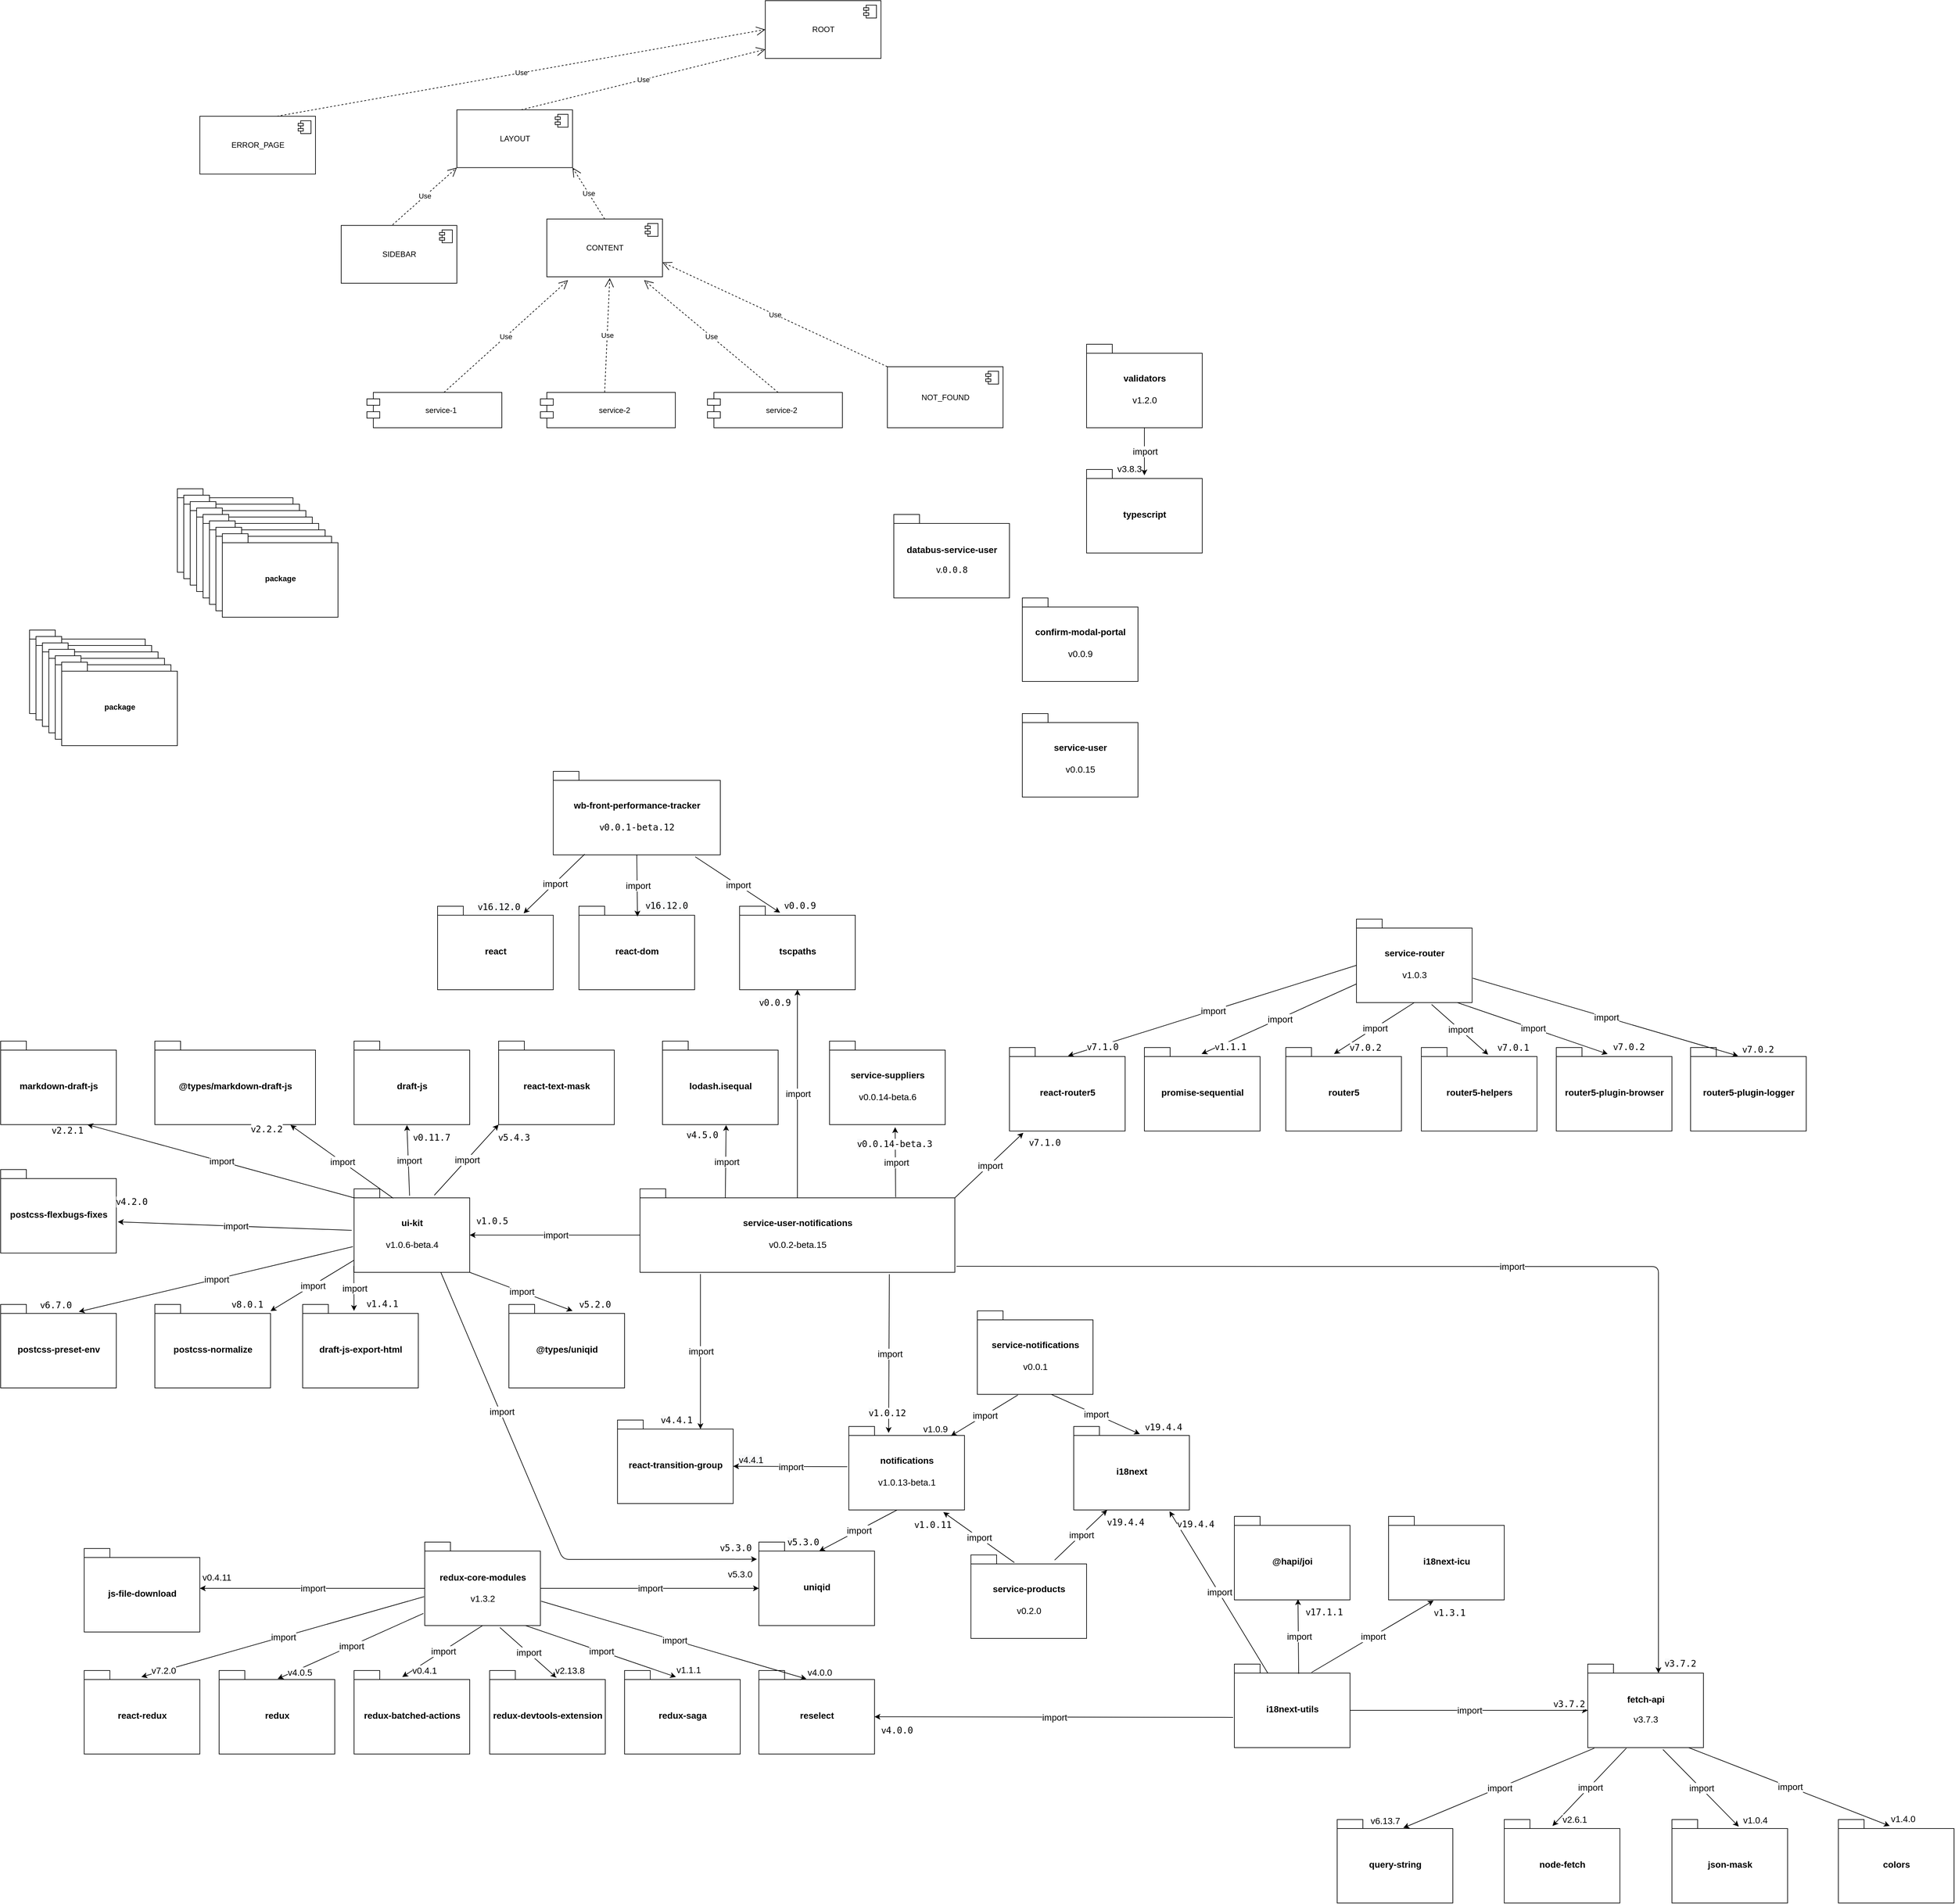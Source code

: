 <mxfile version="14.6.6" type="github">
  <diagram id="a_5FdtYtCZj7OGpo-Fc9" name="Page-1">
    <mxGraphModel dx="4139" dy="1032" grid="1" gridSize="10" guides="1" tooltips="1" connect="1" arrows="1" fold="1" page="1" pageScale="1" pageWidth="2339" pageHeight="3300" math="0" shadow="0">
      <root>
        <mxCell id="0" />
        <mxCell id="1" parent="0" />
        <mxCell id="4YIqJ9_skGSq3MTqp_Pp-7" value="service-1" style="shape=module;align=left;spacingLeft=20;align=center;verticalAlign=middle;html=1;" parent="1" vertex="1">
          <mxGeometry x="-350" y="650" width="210" height="55" as="geometry" />
        </mxCell>
        <mxCell id="4YIqJ9_skGSq3MTqp_Pp-8" value="package" style="shape=folder;fontStyle=1;spacingTop=10;tabWidth=40;tabHeight=14;tabPosition=left;html=1;" parent="1" vertex="1">
          <mxGeometry x="-645" y="800" width="180" height="130" as="geometry" />
        </mxCell>
        <mxCell id="4YIqJ9_skGSq3MTqp_Pp-9" value="ROOT" style="html=1;dropTarget=0;" parent="1" vertex="1">
          <mxGeometry x="270" y="40" width="180" height="90" as="geometry" />
        </mxCell>
        <mxCell id="4YIqJ9_skGSq3MTqp_Pp-10" value="" style="shape=module;jettyWidth=8;jettyHeight=4;" parent="4YIqJ9_skGSq3MTqp_Pp-9" vertex="1">
          <mxGeometry x="1" width="20" height="20" relative="1" as="geometry">
            <mxPoint x="-27" y="7" as="offset" />
          </mxGeometry>
        </mxCell>
        <mxCell id="4YIqJ9_skGSq3MTqp_Pp-11" value="LAYOUT" style="html=1;dropTarget=0;" parent="1" vertex="1">
          <mxGeometry x="-210" y="210" width="180" height="90" as="geometry" />
        </mxCell>
        <mxCell id="4YIqJ9_skGSq3MTqp_Pp-12" value="" style="shape=module;jettyWidth=8;jettyHeight=4;" parent="4YIqJ9_skGSq3MTqp_Pp-11" vertex="1">
          <mxGeometry x="1" width="20" height="20" relative="1" as="geometry">
            <mxPoint x="-27" y="7" as="offset" />
          </mxGeometry>
        </mxCell>
        <mxCell id="4YIqJ9_skGSq3MTqp_Pp-13" value="SIDEBAR" style="html=1;dropTarget=0;" parent="1" vertex="1">
          <mxGeometry x="-390" y="390" width="180" height="90" as="geometry" />
        </mxCell>
        <mxCell id="4YIqJ9_skGSq3MTqp_Pp-14" value="" style="shape=module;jettyWidth=8;jettyHeight=4;" parent="4YIqJ9_skGSq3MTqp_Pp-13" vertex="1">
          <mxGeometry x="1" width="20" height="20" relative="1" as="geometry">
            <mxPoint x="-27" y="7" as="offset" />
          </mxGeometry>
        </mxCell>
        <mxCell id="4YIqJ9_skGSq3MTqp_Pp-15" value="CONTENT" style="html=1;dropTarget=0;" parent="1" vertex="1">
          <mxGeometry x="-70" y="380" width="180" height="90" as="geometry" />
        </mxCell>
        <mxCell id="4YIqJ9_skGSq3MTqp_Pp-16" value="" style="shape=module;jettyWidth=8;jettyHeight=4;" parent="4YIqJ9_skGSq3MTqp_Pp-15" vertex="1">
          <mxGeometry x="1" width="20" height="20" relative="1" as="geometry">
            <mxPoint x="-27" y="7" as="offset" />
          </mxGeometry>
        </mxCell>
        <mxCell id="4YIqJ9_skGSq3MTqp_Pp-17" value="service-2" style="shape=module;align=left;spacingLeft=20;align=center;verticalAlign=middle;html=1;" parent="1" vertex="1">
          <mxGeometry x="-80" y="650" width="210" height="55" as="geometry" />
        </mxCell>
        <mxCell id="4YIqJ9_skGSq3MTqp_Pp-18" value="service-2" style="shape=module;align=left;spacingLeft=20;align=center;verticalAlign=middle;html=1;" parent="1" vertex="1">
          <mxGeometry x="180" y="650" width="210" height="55" as="geometry" />
        </mxCell>
        <mxCell id="4YIqJ9_skGSq3MTqp_Pp-19" value="Use" style="endArrow=open;endSize=12;dashed=1;html=1;entryX=0;entryY=1;entryDx=0;entryDy=0;" parent="1" target="4YIqJ9_skGSq3MTqp_Pp-11" edge="1">
          <mxGeometry width="160" relative="1" as="geometry">
            <mxPoint x="-310" y="389" as="sourcePoint" />
            <mxPoint x="-150" y="389" as="targetPoint" />
          </mxGeometry>
        </mxCell>
        <mxCell id="4YIqJ9_skGSq3MTqp_Pp-20" value="ERROR_PAGE" style="html=1;dropTarget=0;" parent="1" vertex="1">
          <mxGeometry x="-610" y="220" width="180" height="90" as="geometry" />
        </mxCell>
        <mxCell id="4YIqJ9_skGSq3MTqp_Pp-21" value="" style="shape=module;jettyWidth=8;jettyHeight=4;" parent="4YIqJ9_skGSq3MTqp_Pp-20" vertex="1">
          <mxGeometry x="1" width="20" height="20" relative="1" as="geometry">
            <mxPoint x="-27" y="7" as="offset" />
          </mxGeometry>
        </mxCell>
        <mxCell id="4YIqJ9_skGSq3MTqp_Pp-22" value="Use" style="endArrow=open;endSize=12;dashed=1;html=1;entryX=0;entryY=0.5;entryDx=0;entryDy=0;" parent="1" target="4YIqJ9_skGSq3MTqp_Pp-9" edge="1">
          <mxGeometry width="160" relative="1" as="geometry">
            <mxPoint x="-490" y="220" as="sourcePoint" />
            <mxPoint x="-330" y="1" as="targetPoint" />
          </mxGeometry>
        </mxCell>
        <mxCell id="4YIqJ9_skGSq3MTqp_Pp-23" value="Use" style="endArrow=open;endSize=12;dashed=1;html=1;entryX=1;entryY=1;entryDx=0;entryDy=0;" parent="1" target="4YIqJ9_skGSq3MTqp_Pp-11" edge="1">
          <mxGeometry width="160" relative="1" as="geometry">
            <mxPoint x="20" y="380" as="sourcePoint" />
            <mxPoint x="120" y="291" as="targetPoint" />
          </mxGeometry>
        </mxCell>
        <mxCell id="4YIqJ9_skGSq3MTqp_Pp-24" value="package" style="shape=folder;fontStyle=1;spacingTop=10;tabWidth=40;tabHeight=14;tabPosition=left;html=1;" parent="1" vertex="1">
          <mxGeometry x="-635" y="810" width="180" height="130" as="geometry" />
        </mxCell>
        <mxCell id="4YIqJ9_skGSq3MTqp_Pp-25" value="package" style="shape=folder;fontStyle=1;spacingTop=10;tabWidth=40;tabHeight=14;tabPosition=left;html=1;" parent="1" vertex="1">
          <mxGeometry x="-625" y="820" width="180" height="130" as="geometry" />
        </mxCell>
        <mxCell id="4YIqJ9_skGSq3MTqp_Pp-26" value="package" style="shape=folder;fontStyle=1;spacingTop=10;tabWidth=40;tabHeight=14;tabPosition=left;html=1;" parent="1" vertex="1">
          <mxGeometry x="-615" y="830" width="180" height="130" as="geometry" />
        </mxCell>
        <mxCell id="4YIqJ9_skGSq3MTqp_Pp-27" value="package" style="shape=folder;fontStyle=1;spacingTop=10;tabWidth=40;tabHeight=14;tabPosition=left;html=1;" parent="1" vertex="1">
          <mxGeometry x="-605" y="840" width="180" height="130" as="geometry" />
        </mxCell>
        <mxCell id="4YIqJ9_skGSq3MTqp_Pp-28" value="package" style="shape=folder;fontStyle=1;spacingTop=10;tabWidth=40;tabHeight=14;tabPosition=left;html=1;" parent="1" vertex="1">
          <mxGeometry x="-595" y="850" width="180" height="130" as="geometry" />
        </mxCell>
        <mxCell id="4YIqJ9_skGSq3MTqp_Pp-29" value="&lt;code&gt;&lt;font&gt;&lt;font face=&quot;Helvetica&quot; style=&quot;font-size: 14px&quot;&gt;service-notifications&lt;br&gt;&lt;/font&gt;&lt;/font&gt;&lt;font face=&quot;Helvetica&quot;&gt;&lt;font style=&quot;font-size: 14px&quot;&gt;&lt;br&gt;&lt;span style=&quot;font-weight: normal&quot;&gt;v0.0.1&lt;/span&gt;&lt;/font&gt;&lt;br&gt;&lt;/font&gt;&lt;/code&gt;" style="shape=folder;fontStyle=1;spacingTop=10;tabWidth=40;tabHeight=14;tabPosition=left;html=1;" parent="1" vertex="1">
          <mxGeometry x="600" y="2080" width="180" height="130" as="geometry" />
        </mxCell>
        <mxCell id="4YIqJ9_skGSq3MTqp_Pp-30" value="&lt;font style=&quot;font-size: 14px&quot;&gt;&lt;span style=&quot;background-color: rgb(255 , 255 , 255)&quot;&gt;&lt;font&gt;validators&lt;br&gt;&lt;br&gt;&lt;span style=&quot;font-weight: normal&quot;&gt;&lt;font&gt;v&lt;/font&gt;&lt;/span&gt;&lt;/font&gt;&lt;/span&gt;&lt;span style=&quot;font-family: , &amp;#34;consolas&amp;#34; , &amp;#34;liberation mono&amp;#34; , &amp;#34;menlo&amp;#34; , monospace ; background-color: rgb(255 , 255 , 255) ; font-weight: normal&quot;&gt;1.2.0&lt;/span&gt;&lt;/font&gt;&lt;span style=&quot;background-color: rgb(255 , 255 , 255)&quot;&gt;&lt;font style=&quot;font-size: 14px&quot;&gt;&lt;br&gt;&lt;/font&gt;&lt;/span&gt;" style="shape=folder;fontStyle=1;spacingTop=10;tabWidth=40;tabHeight=14;tabPosition=left;html=1;" parent="1" vertex="1">
          <mxGeometry x="770" y="575" width="180" height="130" as="geometry" />
        </mxCell>
        <mxCell id="4YIqJ9_skGSq3MTqp_Pp-31" value="&lt;span style=&quot;background-color: rgb(255 , 255 , 255)&quot;&gt;&lt;font style=&quot;font-size: 14px&quot;&gt;typescript&lt;/font&gt;&lt;/span&gt;" style="shape=folder;fontStyle=1;spacingTop=10;tabWidth=40;tabHeight=14;tabPosition=left;html=1;" parent="1" vertex="1">
          <mxGeometry x="770" y="770" width="180" height="130" as="geometry" />
        </mxCell>
        <mxCell id="4YIqJ9_skGSq3MTqp_Pp-32" value="&lt;span style=&quot;background-color: rgb(255 , 255 , 255)&quot;&gt;&lt;font style=&quot;font-size: 14px&quot;&gt;query-string&lt;/font&gt;&lt;/span&gt;" style="shape=folder;fontStyle=1;spacingTop=10;tabWidth=40;tabHeight=14;tabPosition=left;html=1;" parent="1" vertex="1">
          <mxGeometry x="1160" y="2871.94" width="180" height="130" as="geometry" />
        </mxCell>
        <mxCell id="4YIqJ9_skGSq3MTqp_Pp-33" value="&lt;font&gt;&lt;font style=&quot;font-size: 14px&quot;&gt;node-fetch&lt;/font&gt;&lt;br&gt;&lt;/font&gt;" style="shape=folder;fontStyle=1;spacingTop=10;tabWidth=40;tabHeight=14;tabPosition=left;html=1;" parent="1" vertex="1">
          <mxGeometry x="1420" y="2871.94" width="180" height="130" as="geometry" />
        </mxCell>
        <mxCell id="4YIqJ9_skGSq3MTqp_Pp-34" value="&lt;font&gt;&lt;font style=&quot;font-size: 14px&quot;&gt;json-mask&lt;/font&gt;&lt;br&gt;&lt;/font&gt;" style="shape=folder;fontStyle=1;spacingTop=10;tabWidth=40;tabHeight=14;tabPosition=left;html=1;" parent="1" vertex="1">
          <mxGeometry x="1680.98" y="2871.94" width="180" height="130" as="geometry" />
        </mxCell>
        <mxCell id="4YIqJ9_skGSq3MTqp_Pp-36" value="&lt;font&gt;&lt;font style=&quot;font-size: 14px&quot;&gt;fetch-api&lt;/font&gt;&lt;br&gt;&lt;br&gt;&lt;font style=&quot;font-size: 14px ; font-weight: normal&quot;&gt;v3.7.3&lt;/font&gt;&lt;br&gt;&lt;/font&gt;" style="shape=folder;fontStyle=1;spacingTop=10;tabWidth=40;tabHeight=14;tabPosition=left;html=1;" parent="1" vertex="1">
          <mxGeometry x="1550" y="2630" width="180" height="130" as="geometry" />
        </mxCell>
        <mxCell id="4YIqJ9_skGSq3MTqp_Pp-37" value="&lt;font&gt;&lt;font style=&quot;font-size: 14px&quot;&gt;colors&lt;/font&gt;&lt;br&gt;&lt;/font&gt;" style="shape=folder;fontStyle=1;spacingTop=10;tabWidth=40;tabHeight=14;tabPosition=left;html=1;" parent="1" vertex="1">
          <mxGeometry x="1940" y="2871.94" width="180" height="130" as="geometry" />
        </mxCell>
        <mxCell id="4YIqJ9_skGSq3MTqp_Pp-38" value="Use" style="endArrow=open;endSize=12;dashed=1;html=1;entryX=0.183;entryY=1.059;entryDx=0;entryDy=0;entryPerimeter=0;" parent="1" target="4YIqJ9_skGSq3MTqp_Pp-15" edge="1">
          <mxGeometry width="160" relative="1" as="geometry">
            <mxPoint x="-230" y="650" as="sourcePoint" />
            <mxPoint x="20" y="480" as="targetPoint" />
          </mxGeometry>
        </mxCell>
        <mxCell id="4YIqJ9_skGSq3MTqp_Pp-39" value="Use" style="endArrow=open;endSize=12;dashed=1;html=1;entryX=0.544;entryY=1.022;entryDx=0;entryDy=0;entryPerimeter=0;" parent="1" target="4YIqJ9_skGSq3MTqp_Pp-15" edge="1">
          <mxGeometry width="160" relative="1" as="geometry">
            <mxPoint x="20" y="650" as="sourcePoint" />
            <mxPoint x="180" y="470" as="targetPoint" />
          </mxGeometry>
        </mxCell>
        <mxCell id="4YIqJ9_skGSq3MTqp_Pp-40" value="Use" style="endArrow=open;endSize=12;dashed=1;html=1;entryX=0.841;entryY=1.059;entryDx=0;entryDy=0;entryPerimeter=0;" parent="1" target="4YIqJ9_skGSq3MTqp_Pp-15" edge="1">
          <mxGeometry width="160" relative="1" as="geometry">
            <mxPoint x="290" y="650" as="sourcePoint" />
            <mxPoint x="297.92" y="471.98" as="targetPoint" />
          </mxGeometry>
        </mxCell>
        <mxCell id="4YIqJ9_skGSq3MTqp_Pp-41" value="Use" style="endArrow=open;endSize=12;dashed=1;html=1;entryX=0;entryY=0.844;entryDx=0;entryDy=0;entryPerimeter=0;" parent="1" target="4YIqJ9_skGSq3MTqp_Pp-9" edge="1">
          <mxGeometry width="160" relative="1" as="geometry">
            <mxPoint x="-110" y="210" as="sourcePoint" />
            <mxPoint x="650" y="75" as="targetPoint" />
          </mxGeometry>
        </mxCell>
        <mxCell id="4YIqJ9_skGSq3MTqp_Pp-42" value="NOT_FOUND" style="html=1;dropTarget=0;" parent="1" vertex="1">
          <mxGeometry x="460" y="610" width="180" height="95" as="geometry" />
        </mxCell>
        <mxCell id="4YIqJ9_skGSq3MTqp_Pp-43" value="" style="shape=module;jettyWidth=8;jettyHeight=4;" parent="4YIqJ9_skGSq3MTqp_Pp-42" vertex="1">
          <mxGeometry x="1" width="20" height="20" relative="1" as="geometry">
            <mxPoint x="-27" y="7" as="offset" />
          </mxGeometry>
        </mxCell>
        <mxCell id="4YIqJ9_skGSq3MTqp_Pp-46" value="Use" style="endArrow=open;endSize=12;dashed=1;html=1;exitX=0;exitY=0;exitDx=0;exitDy=0;entryX=1;entryY=0.75;entryDx=0;entryDy=0;" parent="1" source="4YIqJ9_skGSq3MTqp_Pp-42" target="4YIqJ9_skGSq3MTqp_Pp-15" edge="1">
          <mxGeometry width="160" relative="1" as="geometry">
            <mxPoint x="300" y="660" as="sourcePoint" />
            <mxPoint x="30" y="482" as="targetPoint" />
          </mxGeometry>
        </mxCell>
        <mxCell id="KczL7LweS5aCczgaJEiZ-11" value="Label" style="endArrow=classic;html=1;exitX=0.65;exitY=1.023;exitDx=0;exitDy=0;exitPerimeter=0;entryX=0.578;entryY=0.085;entryDx=0;entryDy=0;entryPerimeter=0;" parent="1" source="4YIqJ9_skGSq3MTqp_Pp-36" target="4YIqJ9_skGSq3MTqp_Pp-34" edge="1">
          <mxGeometry relative="1" as="geometry">
            <mxPoint x="1130" y="3101.94" as="sourcePoint" />
            <mxPoint x="1350" y="3101.94" as="targetPoint" />
          </mxGeometry>
        </mxCell>
        <mxCell id="KczL7LweS5aCczgaJEiZ-12" value="&lt;font style=&quot;font-size: 14px&quot;&gt;import&lt;/font&gt;" style="edgeLabel;resizable=0;html=1;align=center;verticalAlign=middle;" parent="KczL7LweS5aCczgaJEiZ-11" connectable="0" vertex="1">
          <mxGeometry relative="1" as="geometry">
            <mxPoint x="1" as="offset" />
          </mxGeometry>
        </mxCell>
        <mxCell id="KczL7LweS5aCczgaJEiZ-14" value="&lt;font style=&quot;font-size: 14px&quot;&gt;v1.0.4&lt;/font&gt;" style="edgeLabel;resizable=0;html=1;align=right;verticalAlign=bottom;" parent="KczL7LweS5aCczgaJEiZ-11" connectable="0" vertex="1">
          <mxGeometry x="1" relative="1" as="geometry">
            <mxPoint x="45" as="offset" />
          </mxGeometry>
        </mxCell>
        <mxCell id="KczL7LweS5aCczgaJEiZ-15" value="Label" style="endArrow=classic;html=1;entryX=0.444;entryY=0.077;entryDx=0;entryDy=0;entryPerimeter=0;exitX=0.872;exitY=1;exitDx=0;exitDy=0;exitPerimeter=0;" parent="1" source="4YIqJ9_skGSq3MTqp_Pp-36" target="4YIqJ9_skGSq3MTqp_Pp-37" edge="1">
          <mxGeometry relative="1" as="geometry">
            <mxPoint x="1910" y="2861.94" as="sourcePoint" />
            <mxPoint x="1820" y="2891.94" as="targetPoint" />
          </mxGeometry>
        </mxCell>
        <mxCell id="KczL7LweS5aCczgaJEiZ-16" value="&lt;font style=&quot;font-size: 14px&quot;&gt;import&lt;/font&gt;" style="edgeLabel;resizable=0;html=1;align=center;verticalAlign=middle;" parent="KczL7LweS5aCczgaJEiZ-15" connectable="0" vertex="1">
          <mxGeometry relative="1" as="geometry">
            <mxPoint x="1" as="offset" />
          </mxGeometry>
        </mxCell>
        <mxCell id="KczL7LweS5aCczgaJEiZ-18" value="&lt;font style=&quot;font-size: 14px&quot;&gt;v1.4.0&lt;/font&gt;" style="edgeLabel;resizable=0;html=1;align=right;verticalAlign=bottom;" parent="KczL7LweS5aCczgaJEiZ-15" connectable="0" vertex="1">
          <mxGeometry x="1" relative="1" as="geometry">
            <mxPoint x="40" as="offset" />
          </mxGeometry>
        </mxCell>
        <mxCell id="KczL7LweS5aCczgaJEiZ-19" value="Label" style="endArrow=classic;html=1;entryX=0.417;entryY=0.077;entryDx=0;entryDy=0;entryPerimeter=0;" parent="1" target="4YIqJ9_skGSq3MTqp_Pp-33" edge="1">
          <mxGeometry relative="1" as="geometry">
            <mxPoint x="1610" y="2760.94" as="sourcePoint" />
            <mxPoint x="1610" y="2861.94" as="targetPoint" />
          </mxGeometry>
        </mxCell>
        <mxCell id="KczL7LweS5aCczgaJEiZ-20" value="&lt;font style=&quot;font-size: 14px&quot;&gt;import&lt;/font&gt;" style="edgeLabel;resizable=0;html=1;align=center;verticalAlign=middle;" parent="KczL7LweS5aCczgaJEiZ-19" connectable="0" vertex="1">
          <mxGeometry relative="1" as="geometry">
            <mxPoint x="1" as="offset" />
          </mxGeometry>
        </mxCell>
        <mxCell id="KczL7LweS5aCczgaJEiZ-22" value="&lt;font style=&quot;font-size: 14px&quot;&gt;v2.6.1&lt;/font&gt;" style="edgeLabel;resizable=0;html=1;align=right;verticalAlign=bottom;" parent="KczL7LweS5aCczgaJEiZ-19" connectable="0" vertex="1">
          <mxGeometry x="1" relative="1" as="geometry">
            <mxPoint x="55" as="offset" />
          </mxGeometry>
        </mxCell>
        <mxCell id="KczL7LweS5aCczgaJEiZ-23" value="Label" style="endArrow=classic;html=1;entryX=0.572;entryY=0.1;entryDx=0;entryDy=0;entryPerimeter=0;exitX=0.056;exitY=1.007;exitDx=0;exitDy=0;exitPerimeter=0;" parent="1" source="4YIqJ9_skGSq3MTqp_Pp-36" target="4YIqJ9_skGSq3MTqp_Pp-32" edge="1">
          <mxGeometry relative="1" as="geometry">
            <mxPoint x="1500" y="2761.94" as="sourcePoint" />
            <mxPoint x="1200" y="2851.94" as="targetPoint" />
          </mxGeometry>
        </mxCell>
        <mxCell id="KczL7LweS5aCczgaJEiZ-24" value="&lt;font style=&quot;font-size: 14px&quot;&gt;import&lt;/font&gt;" style="edgeLabel;resizable=0;html=1;align=center;verticalAlign=middle;" parent="KczL7LweS5aCczgaJEiZ-23" connectable="0" vertex="1">
          <mxGeometry relative="1" as="geometry">
            <mxPoint x="1" as="offset" />
          </mxGeometry>
        </mxCell>
        <mxCell id="KczL7LweS5aCczgaJEiZ-26" value="&lt;span style=&quot;font-family: , &amp;#34;consolas&amp;#34; , &amp;#34;liberation mono&amp;#34; , &amp;#34;menlo&amp;#34; , monospace&quot;&gt;&lt;font style=&quot;font-size: 14px&quot;&gt;v6.13.7&lt;/font&gt;&lt;/span&gt;" style="edgeLabel;resizable=0;html=1;align=right;verticalAlign=bottom;" parent="KczL7LweS5aCczgaJEiZ-23" connectable="0" vertex="1">
          <mxGeometry x="1" relative="1" as="geometry">
            <mxPoint x="-4" as="offset" />
          </mxGeometry>
        </mxCell>
        <mxCell id="KczL7LweS5aCczgaJEiZ-27" value="&lt;span style=&quot;font-family: , &amp;#34;consolas&amp;#34; , &amp;#34;liberation mono&amp;#34; , &amp;#34;menlo&amp;#34; , monospace ; background-color: rgb(255 , 255 , 255)&quot;&gt;&lt;font style=&quot;font-size: 14px&quot;&gt;redux&lt;/font&gt;&lt;/span&gt;" style="shape=folder;fontStyle=1;spacingTop=10;tabWidth=40;tabHeight=14;tabPosition=left;html=1;" parent="1" vertex="1">
          <mxGeometry x="-580" y="2640" width="180" height="130" as="geometry" />
        </mxCell>
        <mxCell id="KczL7LweS5aCczgaJEiZ-28" value="&lt;font&gt;&lt;span style=&quot;background-color: rgb(255 , 255 , 255)&quot;&gt;&lt;font style=&quot;font-size: 14px&quot;&gt;redux-batched-actions&lt;/font&gt;&lt;/span&gt;&lt;br&gt;&lt;/font&gt;" style="shape=folder;fontStyle=1;spacingTop=10;tabWidth=40;tabHeight=14;tabPosition=left;html=1;" parent="1" vertex="1">
          <mxGeometry x="-370" y="2640" width="180" height="130" as="geometry" />
        </mxCell>
        <mxCell id="KczL7LweS5aCczgaJEiZ-29" value="&lt;font&gt;&lt;span style=&quot;background-color: rgb(255 , 255 , 255)&quot;&gt;&lt;font style=&quot;font-size: 14px&quot;&gt;redux-devtools-extension&lt;/font&gt;&lt;/span&gt;&lt;br&gt;&lt;/font&gt;" style="shape=folder;fontStyle=1;spacingTop=10;tabWidth=40;tabHeight=14;tabPosition=left;html=1;" parent="1" vertex="1">
          <mxGeometry x="-159.02" y="2640" width="180" height="130" as="geometry" />
        </mxCell>
        <mxCell id="KczL7LweS5aCczgaJEiZ-30" value="&lt;font&gt;&lt;span style=&quot;background-color: rgb(255 , 255 , 255)&quot;&gt;&lt;font style=&quot;font-size: 14px&quot;&gt;redux-core-modules&lt;/font&gt;&lt;/span&gt;&lt;span style=&quot;font-size: 18px&quot;&gt;&lt;br&gt;&lt;/span&gt;&lt;br&gt;&lt;font style=&quot;font-size: 14px ; font-weight: normal&quot;&gt;v1.3.2&lt;/font&gt;&lt;br&gt;&lt;/font&gt;" style="shape=folder;fontStyle=1;spacingTop=10;tabWidth=40;tabHeight=14;tabPosition=left;html=1;" parent="1" vertex="1">
          <mxGeometry x="-260" y="2440" width="180" height="130" as="geometry" />
        </mxCell>
        <mxCell id="KczL7LweS5aCczgaJEiZ-31" value="&lt;font&gt;&lt;span style=&quot;font-family: , &amp;#34;consolas&amp;#34; , &amp;#34;liberation mono&amp;#34; , &amp;#34;menlo&amp;#34; , monospace ; background-color: rgb(255 , 255 , 255)&quot;&gt;&lt;font style=&quot;font-size: 14px&quot;&gt;redux-saga&lt;/font&gt;&lt;/span&gt;&lt;br&gt;&lt;/font&gt;" style="shape=folder;fontStyle=1;spacingTop=10;tabWidth=40;tabHeight=14;tabPosition=left;html=1;" parent="1" vertex="1">
          <mxGeometry x="50.98" y="2640" width="180" height="130" as="geometry" />
        </mxCell>
        <mxCell id="KczL7LweS5aCczgaJEiZ-32" value="Label" style="endArrow=classic;html=1;exitX=0.65;exitY=1.023;exitDx=0;exitDy=0;exitPerimeter=0;entryX=0.578;entryY=0.085;entryDx=0;entryDy=0;entryPerimeter=0;" parent="1" source="KczL7LweS5aCczgaJEiZ-30" target="KczL7LweS5aCczgaJEiZ-29" edge="1">
          <mxGeometry relative="1" as="geometry">
            <mxPoint x="-710" y="2911.94" as="sourcePoint" />
            <mxPoint x="-490" y="2911.94" as="targetPoint" />
          </mxGeometry>
        </mxCell>
        <mxCell id="KczL7LweS5aCczgaJEiZ-33" value="&lt;font style=&quot;font-size: 14px&quot;&gt;import&lt;/font&gt;" style="edgeLabel;resizable=0;html=1;align=center;verticalAlign=middle;" parent="KczL7LweS5aCczgaJEiZ-32" connectable="0" vertex="1">
          <mxGeometry relative="1" as="geometry">
            <mxPoint x="1" as="offset" />
          </mxGeometry>
        </mxCell>
        <mxCell id="KczL7LweS5aCczgaJEiZ-34" value="&lt;font style=&quot;font-size: 14px&quot;&gt;&lt;font&gt;v&lt;/font&gt;&lt;span style=&quot;font-family: , &amp;#34;consolas&amp;#34; , &amp;#34;liberation mono&amp;#34; , &amp;#34;menlo&amp;#34; , monospace&quot;&gt;2.13.8&lt;/span&gt;&lt;/font&gt;" style="edgeLabel;resizable=0;html=1;align=right;verticalAlign=bottom;" parent="KczL7LweS5aCczgaJEiZ-32" connectable="0" vertex="1">
          <mxGeometry x="1" relative="1" as="geometry">
            <mxPoint x="45" as="offset" />
          </mxGeometry>
        </mxCell>
        <mxCell id="KczL7LweS5aCczgaJEiZ-35" value="Label" style="endArrow=classic;html=1;entryX=0.444;entryY=0.077;entryDx=0;entryDy=0;entryPerimeter=0;exitX=0.872;exitY=1;exitDx=0;exitDy=0;exitPerimeter=0;" parent="1" source="KczL7LweS5aCczgaJEiZ-30" target="KczL7LweS5aCczgaJEiZ-31" edge="1">
          <mxGeometry relative="1" as="geometry">
            <mxPoint x="70" y="2671.94" as="sourcePoint" />
            <mxPoint x="-20" y="2701.94" as="targetPoint" />
          </mxGeometry>
        </mxCell>
        <mxCell id="KczL7LweS5aCczgaJEiZ-36" value="&lt;font style=&quot;font-size: 14px&quot;&gt;import&lt;/font&gt;" style="edgeLabel;resizable=0;html=1;align=center;verticalAlign=middle;" parent="KczL7LweS5aCczgaJEiZ-35" connectable="0" vertex="1">
          <mxGeometry relative="1" as="geometry">
            <mxPoint x="1" as="offset" />
          </mxGeometry>
        </mxCell>
        <mxCell id="KczL7LweS5aCczgaJEiZ-37" value="&lt;font style=&quot;font-size: 14px&quot;&gt;&lt;font&gt;v&lt;/font&gt;&lt;span style=&quot;font-family: , &amp;#34;consolas&amp;#34; , &amp;#34;liberation mono&amp;#34; , &amp;#34;menlo&amp;#34; , monospace&quot;&gt;1.1.1&lt;/span&gt;&lt;/font&gt;" style="edgeLabel;resizable=0;html=1;align=right;verticalAlign=bottom;" parent="KczL7LweS5aCczgaJEiZ-35" connectable="0" vertex="1">
          <mxGeometry x="1" relative="1" as="geometry">
            <mxPoint x="40" as="offset" />
          </mxGeometry>
        </mxCell>
        <mxCell id="KczL7LweS5aCczgaJEiZ-38" value="Label" style="endArrow=classic;html=1;entryX=0.417;entryY=0.077;entryDx=0;entryDy=0;entryPerimeter=0;exitX=0.5;exitY=1;exitDx=0;exitDy=0;exitPerimeter=0;" parent="1" source="KczL7LweS5aCczgaJEiZ-30" target="KczL7LweS5aCczgaJEiZ-28" edge="1">
          <mxGeometry relative="1" as="geometry">
            <mxPoint x="-230" y="2570.94" as="sourcePoint" />
            <mxPoint x="-230" y="2671.94" as="targetPoint" />
          </mxGeometry>
        </mxCell>
        <mxCell id="KczL7LweS5aCczgaJEiZ-39" value="&lt;font style=&quot;font-size: 14px&quot;&gt;import&lt;/font&gt;" style="edgeLabel;resizable=0;html=1;align=center;verticalAlign=middle;" parent="KczL7LweS5aCczgaJEiZ-38" connectable="0" vertex="1">
          <mxGeometry relative="1" as="geometry">
            <mxPoint x="1" as="offset" />
          </mxGeometry>
        </mxCell>
        <mxCell id="KczL7LweS5aCczgaJEiZ-40" value="&lt;font style=&quot;font-size: 14px&quot;&gt;&lt;font&gt;v&lt;/font&gt;&lt;span style=&quot;font-family: , &amp;#34;consolas&amp;#34; , &amp;#34;liberation mono&amp;#34; , &amp;#34;menlo&amp;#34; , monospace&quot;&gt;0.4.1&lt;/span&gt;&lt;/font&gt;" style="edgeLabel;resizable=0;html=1;align=right;verticalAlign=bottom;" parent="KczL7LweS5aCczgaJEiZ-38" connectable="0" vertex="1">
          <mxGeometry x="1" relative="1" as="geometry">
            <mxPoint x="55" as="offset" />
          </mxGeometry>
        </mxCell>
        <mxCell id="KczL7LweS5aCczgaJEiZ-41" value="Label" style="endArrow=classic;html=1;exitX=0;exitY=0;exitDx=0;exitDy=72;exitPerimeter=0;" parent="1" source="KczL7LweS5aCczgaJEiZ-30" edge="1">
          <mxGeometry relative="1" as="geometry">
            <mxPoint x="-320" y="2571" as="sourcePoint" />
            <mxPoint x="-610" y="2512" as="targetPoint" />
          </mxGeometry>
        </mxCell>
        <mxCell id="KczL7LweS5aCczgaJEiZ-42" value="&lt;font style=&quot;font-size: 14px&quot;&gt;import&lt;/font&gt;" style="edgeLabel;resizable=0;html=1;align=center;verticalAlign=middle;" parent="KczL7LweS5aCczgaJEiZ-41" connectable="0" vertex="1">
          <mxGeometry relative="1" as="geometry">
            <mxPoint x="1" as="offset" />
          </mxGeometry>
        </mxCell>
        <mxCell id="KczL7LweS5aCczgaJEiZ-43" value="&lt;span style=&quot;font-family: , &amp;#34;consolas&amp;#34; , &amp;#34;liberation mono&amp;#34; , &amp;#34;menlo&amp;#34; , monospace&quot;&gt;&lt;font style=&quot;font-size: 14px&quot;&gt;v6.13.7&lt;/font&gt;&lt;/span&gt;" style="edgeLabel;resizable=0;html=1;align=right;verticalAlign=bottom;" parent="KczL7LweS5aCczgaJEiZ-41" connectable="0" vertex="1">
          <mxGeometry x="1" relative="1" as="geometry">
            <mxPoint x="-4" as="offset" />
          </mxGeometry>
        </mxCell>
        <mxCell id="KczL7LweS5aCczgaJEiZ-44" value="&lt;span style=&quot;background-color: rgb(255 , 255 , 255)&quot;&gt;&lt;font style=&quot;font-size: 14px&quot;&gt;react-redux&lt;/font&gt;&lt;/span&gt;" style="shape=folder;fontStyle=1;spacingTop=10;tabWidth=40;tabHeight=14;tabPosition=left;html=1;" parent="1" vertex="1">
          <mxGeometry x="-790" y="2640" width="180" height="130" as="geometry" />
        </mxCell>
        <mxCell id="KczL7LweS5aCczgaJEiZ-45" value="&lt;font&gt;&lt;span style=&quot;font-family: , &amp;#34;consolas&amp;#34; , &amp;#34;liberation mono&amp;#34; , &amp;#34;menlo&amp;#34; , monospace ; background-color: rgb(255 , 255 , 255)&quot;&gt;&lt;font style=&quot;font-size: 14px&quot;&gt;reselect&lt;/font&gt;&lt;/span&gt;&lt;br&gt;&lt;/font&gt;" style="shape=folder;fontStyle=1;spacingTop=10;tabWidth=40;tabHeight=14;tabPosition=left;html=1;" parent="1" vertex="1">
          <mxGeometry x="260" y="2640" width="180" height="130" as="geometry" />
        </mxCell>
        <mxCell id="KczL7LweS5aCczgaJEiZ-46" value="&lt;span style=&quot;font-family: , &amp;#34;consolas&amp;#34; , &amp;#34;liberation mono&amp;#34; , &amp;#34;menlo&amp;#34; , monospace ; background-color: rgb(255 , 255 , 255)&quot;&gt;&lt;font style=&quot;font-size: 14px&quot;&gt;js-file-download&lt;/font&gt;&lt;/span&gt;" style="shape=folder;fontStyle=1;spacingTop=10;tabWidth=40;tabHeight=14;tabPosition=left;html=1;" parent="1" vertex="1">
          <mxGeometry x="-790" y="2450" width="180" height="130" as="geometry" />
        </mxCell>
        <mxCell id="KczL7LweS5aCczgaJEiZ-47" value="&lt;span style=&quot;background-color: rgb(255 , 255 , 255)&quot;&gt;&lt;font style=&quot;font-size: 14px&quot;&gt;uniqid&lt;/font&gt;&lt;/span&gt;" style="shape=folder;fontStyle=1;spacingTop=10;tabWidth=40;tabHeight=14;tabPosition=left;html=1;" parent="1" vertex="1">
          <mxGeometry x="260" y="2440" width="180" height="130" as="geometry" />
        </mxCell>
        <mxCell id="KczL7LweS5aCczgaJEiZ-48" value="&lt;font style=&quot;font-size: 14px&quot;&gt;&lt;font&gt;v&lt;/font&gt;&lt;span style=&quot;font-family: , &amp;#34;consolas&amp;#34; , &amp;#34;liberation mono&amp;#34; , &amp;#34;menlo&amp;#34; , monospace&quot;&gt;0.4.11&lt;/span&gt;&lt;/font&gt;" style="edgeLabel;resizable=0;html=1;align=right;verticalAlign=bottom;" parent="1" connectable="0" vertex="1">
          <mxGeometry x="-560.004" y="2505.004" as="geometry" />
        </mxCell>
        <mxCell id="KczL7LweS5aCczgaJEiZ-49" value="Label" style="endArrow=classic;html=1;entryX=0.494;entryY=0.077;entryDx=0;entryDy=0;entryPerimeter=0;exitX=-0.006;exitY=0.654;exitDx=0;exitDy=0;exitPerimeter=0;" parent="1" source="KczL7LweS5aCczgaJEiZ-30" target="KczL7LweS5aCczgaJEiZ-44" edge="1">
          <mxGeometry relative="1" as="geometry">
            <mxPoint x="-315.06" y="2540" as="sourcePoint" />
            <mxPoint x="-440.0" y="2620.01" as="targetPoint" />
          </mxGeometry>
        </mxCell>
        <mxCell id="KczL7LweS5aCczgaJEiZ-50" value="&lt;font style=&quot;font-size: 14px&quot;&gt;import&lt;/font&gt;" style="edgeLabel;resizable=0;html=1;align=center;verticalAlign=middle;" parent="KczL7LweS5aCczgaJEiZ-49" connectable="0" vertex="1">
          <mxGeometry relative="1" as="geometry">
            <mxPoint x="1" as="offset" />
          </mxGeometry>
        </mxCell>
        <mxCell id="KczL7LweS5aCczgaJEiZ-51" value="&lt;font style=&quot;font-size: 14px&quot;&gt;&lt;font&gt;v&lt;/font&gt;&lt;span style=&quot;font-family: , &amp;#34;consolas&amp;#34; , &amp;#34;liberation mono&amp;#34; , &amp;#34;menlo&amp;#34; , monospace&quot;&gt;7.2.0&lt;/span&gt;&lt;/font&gt;" style="edgeLabel;resizable=0;html=1;align=right;verticalAlign=bottom;" parent="KczL7LweS5aCczgaJEiZ-49" connectable="0" vertex="1">
          <mxGeometry x="1" relative="1" as="geometry">
            <mxPoint x="55" as="offset" />
          </mxGeometry>
        </mxCell>
        <mxCell id="KczL7LweS5aCczgaJEiZ-52" value="Label" style="endArrow=classic;html=1;entryX=0.506;entryY=0.1;entryDx=0;entryDy=0;entryPerimeter=0;exitX=-0.011;exitY=0.854;exitDx=0;exitDy=0;exitPerimeter=0;" parent="1" source="KczL7LweS5aCczgaJEiZ-30" target="KczL7LweS5aCczgaJEiZ-27" edge="1">
          <mxGeometry relative="1" as="geometry">
            <mxPoint x="-251.08" y="2535.02" as="sourcePoint" />
            <mxPoint x="-691.08" y="2660.01" as="targetPoint" />
          </mxGeometry>
        </mxCell>
        <mxCell id="KczL7LweS5aCczgaJEiZ-53" value="&lt;font style=&quot;font-size: 14px&quot;&gt;import&lt;/font&gt;" style="edgeLabel;resizable=0;html=1;align=center;verticalAlign=middle;" parent="KczL7LweS5aCczgaJEiZ-52" connectable="0" vertex="1">
          <mxGeometry relative="1" as="geometry">
            <mxPoint x="1" as="offset" />
          </mxGeometry>
        </mxCell>
        <mxCell id="KczL7LweS5aCczgaJEiZ-54" value="&lt;font style=&quot;font-size: 14px&quot;&gt;&lt;font&gt;v&lt;/font&gt;&lt;span style=&quot;font-family: , &amp;#34;consolas&amp;#34; , &amp;#34;liberation mono&amp;#34; , &amp;#34;menlo&amp;#34; , monospace&quot;&gt;4.0.5&lt;/span&gt;&lt;/font&gt;" style="edgeLabel;resizable=0;html=1;align=right;verticalAlign=bottom;" parent="KczL7LweS5aCczgaJEiZ-52" connectable="0" vertex="1">
          <mxGeometry x="1" relative="1" as="geometry">
            <mxPoint x="55" as="offset" />
          </mxGeometry>
        </mxCell>
        <mxCell id="KczL7LweS5aCczgaJEiZ-55" value="Label" style="endArrow=classic;html=1;entryX=0;entryY=0;entryDx=0;entryDy=72;entryPerimeter=0;exitX=0;exitY=0;exitDx=180;exitDy=72;exitPerimeter=0;" parent="1" source="KczL7LweS5aCczgaJEiZ-30" target="KczL7LweS5aCczgaJEiZ-47" edge="1">
          <mxGeometry relative="1" as="geometry">
            <mxPoint x="-76" y="2512" as="sourcePoint" />
            <mxPoint x="-260" y="2621.98" as="targetPoint" />
          </mxGeometry>
        </mxCell>
        <mxCell id="KczL7LweS5aCczgaJEiZ-56" value="&lt;font style=&quot;font-size: 14px&quot;&gt;import&lt;/font&gt;" style="edgeLabel;resizable=0;html=1;align=center;verticalAlign=middle;" parent="KczL7LweS5aCczgaJEiZ-55" connectable="0" vertex="1">
          <mxGeometry relative="1" as="geometry">
            <mxPoint x="1" as="offset" />
          </mxGeometry>
        </mxCell>
        <mxCell id="KczL7LweS5aCczgaJEiZ-57" value="&lt;font style=&quot;font-size: 14px&quot;&gt;&lt;font&gt;v&lt;/font&gt;&lt;span style=&quot;font-family: , &amp;#34;consolas&amp;#34; , &amp;#34;liberation mono&amp;#34; , &amp;#34;menlo&amp;#34; , monospace&quot;&gt;5.3.0&lt;/span&gt;&lt;/font&gt;" style="edgeLabel;resizable=0;html=1;align=right;verticalAlign=bottom;" parent="KczL7LweS5aCczgaJEiZ-55" connectable="0" vertex="1">
          <mxGeometry x="1" relative="1" as="geometry">
            <mxPoint x="-10" y="-12" as="offset" />
          </mxGeometry>
        </mxCell>
        <mxCell id="KczL7LweS5aCczgaJEiZ-58" value="Label" style="endArrow=classic;html=1;entryX=0.411;entryY=0.1;entryDx=0;entryDy=0;entryPerimeter=0;exitX=1.006;exitY=0.708;exitDx=0;exitDy=0;exitPerimeter=0;" parent="1" source="KczL7LweS5aCczgaJEiZ-30" target="KczL7LweS5aCczgaJEiZ-45" edge="1">
          <mxGeometry relative="1" as="geometry">
            <mxPoint x="-65.99" y="2550" as="sourcePoint" />
            <mxPoint x="167.95" y="2630.01" as="targetPoint" />
          </mxGeometry>
        </mxCell>
        <mxCell id="KczL7LweS5aCczgaJEiZ-59" value="&lt;font style=&quot;font-size: 14px&quot;&gt;import&lt;/font&gt;" style="edgeLabel;resizable=0;html=1;align=center;verticalAlign=middle;" parent="KczL7LweS5aCczgaJEiZ-58" connectable="0" vertex="1">
          <mxGeometry relative="1" as="geometry">
            <mxPoint x="1" as="offset" />
          </mxGeometry>
        </mxCell>
        <mxCell id="KczL7LweS5aCczgaJEiZ-60" value="&lt;font style=&quot;font-size: 14px&quot;&gt;&lt;font&gt;v&lt;/font&gt;&lt;span style=&quot;font-family: , &amp;#34;consolas&amp;#34; , &amp;#34;liberation mono&amp;#34; , &amp;#34;menlo&amp;#34; , monospace&quot;&gt;4.0.0&lt;/span&gt;&lt;/font&gt;" style="edgeLabel;resizable=0;html=1;align=right;verticalAlign=bottom;" parent="KczL7LweS5aCczgaJEiZ-58" connectable="0" vertex="1">
          <mxGeometry x="1" relative="1" as="geometry">
            <mxPoint x="40" as="offset" />
          </mxGeometry>
        </mxCell>
        <mxCell id="KczL7LweS5aCczgaJEiZ-61" value="Label" style="endArrow=classic;html=1;exitX=0.5;exitY=1;exitDx=0;exitDy=0;exitPerimeter=0;" parent="1" source="4YIqJ9_skGSq3MTqp_Pp-30" edge="1">
          <mxGeometry relative="1" as="geometry">
            <mxPoint x="1120" y="740" as="sourcePoint" />
            <mxPoint x="860" y="779" as="targetPoint" />
          </mxGeometry>
        </mxCell>
        <mxCell id="KczL7LweS5aCczgaJEiZ-62" value="&lt;font style=&quot;font-size: 14px&quot;&gt;import&lt;/font&gt;" style="edgeLabel;resizable=0;html=1;align=center;verticalAlign=middle;" parent="KczL7LweS5aCczgaJEiZ-61" connectable="0" vertex="1">
          <mxGeometry relative="1" as="geometry">
            <mxPoint x="1" as="offset" />
          </mxGeometry>
        </mxCell>
        <mxCell id="KczL7LweS5aCczgaJEiZ-63" value="&lt;font style=&quot;font-size: 14px&quot;&gt;&lt;span style=&quot;font-family: , &amp;#34;consolas&amp;#34; , &amp;#34;liberation mono&amp;#34; , &amp;#34;menlo&amp;#34; , monospace&quot;&gt;&lt;font&gt;v&lt;/font&gt;&lt;/span&gt;&lt;span style=&quot;font-family: , &amp;#34;consolas&amp;#34; , &amp;#34;liberation mono&amp;#34; , &amp;#34;menlo&amp;#34; , monospace&quot;&gt;3.8.3&lt;/span&gt;&lt;/font&gt;" style="edgeLabel;resizable=0;html=1;align=right;verticalAlign=bottom;" parent="KczL7LweS5aCczgaJEiZ-61" connectable="0" vertex="1">
          <mxGeometry x="1" relative="1" as="geometry">
            <mxPoint x="-4" as="offset" />
          </mxGeometry>
        </mxCell>
        <mxCell id="KczL7LweS5aCczgaJEiZ-64" value="package" style="shape=folder;fontStyle=1;spacingTop=10;tabWidth=40;tabHeight=14;tabPosition=left;html=1;" parent="1" vertex="1">
          <mxGeometry x="-635" y="810" width="180" height="130" as="geometry" />
        </mxCell>
        <mxCell id="KczL7LweS5aCczgaJEiZ-65" value="package" style="shape=folder;fontStyle=1;spacingTop=10;tabWidth=40;tabHeight=14;tabPosition=left;html=1;" parent="1" vertex="1">
          <mxGeometry x="-625" y="820" width="180" height="130" as="geometry" />
        </mxCell>
        <mxCell id="KczL7LweS5aCczgaJEiZ-66" value="package" style="shape=folder;fontStyle=1;spacingTop=10;tabWidth=40;tabHeight=14;tabPosition=left;html=1;" parent="1" vertex="1">
          <mxGeometry x="-615" y="830" width="180" height="130" as="geometry" />
        </mxCell>
        <mxCell id="KczL7LweS5aCczgaJEiZ-67" value="package" style="shape=folder;fontStyle=1;spacingTop=10;tabWidth=40;tabHeight=14;tabPosition=left;html=1;" parent="1" vertex="1">
          <mxGeometry x="-605" y="840" width="180" height="130" as="geometry" />
        </mxCell>
        <mxCell id="KczL7LweS5aCczgaJEiZ-68" value="package" style="shape=folder;fontStyle=1;spacingTop=10;tabWidth=40;tabHeight=14;tabPosition=left;html=1;" parent="1" vertex="1">
          <mxGeometry x="-595" y="850" width="180" height="130" as="geometry" />
        </mxCell>
        <mxCell id="KczL7LweS5aCczgaJEiZ-69" value="package" style="shape=folder;fontStyle=1;spacingTop=10;tabWidth=40;tabHeight=14;tabPosition=left;html=1;" parent="1" vertex="1">
          <mxGeometry x="-585" y="860" width="180" height="130" as="geometry" />
        </mxCell>
        <mxCell id="KczL7LweS5aCczgaJEiZ-70" value="package" style="shape=folder;fontStyle=1;spacingTop=10;tabWidth=40;tabHeight=14;tabPosition=left;html=1;" parent="1" vertex="1">
          <mxGeometry x="-625" y="820" width="180" height="130" as="geometry" />
        </mxCell>
        <mxCell id="KczL7LweS5aCczgaJEiZ-71" value="package" style="shape=folder;fontStyle=1;spacingTop=10;tabWidth=40;tabHeight=14;tabPosition=left;html=1;" parent="1" vertex="1">
          <mxGeometry x="-615" y="830" width="180" height="130" as="geometry" />
        </mxCell>
        <mxCell id="KczL7LweS5aCczgaJEiZ-72" value="package" style="shape=folder;fontStyle=1;spacingTop=10;tabWidth=40;tabHeight=14;tabPosition=left;html=1;" parent="1" vertex="1">
          <mxGeometry x="-605" y="840" width="180" height="130" as="geometry" />
        </mxCell>
        <mxCell id="KczL7LweS5aCczgaJEiZ-73" value="package" style="shape=folder;fontStyle=1;spacingTop=10;tabWidth=40;tabHeight=14;tabPosition=left;html=1;" parent="1" vertex="1">
          <mxGeometry x="-595" y="850" width="180" height="130" as="geometry" />
        </mxCell>
        <mxCell id="KczL7LweS5aCczgaJEiZ-74" value="package" style="shape=folder;fontStyle=1;spacingTop=10;tabWidth=40;tabHeight=14;tabPosition=left;html=1;" parent="1" vertex="1">
          <mxGeometry x="-585" y="860" width="180" height="130" as="geometry" />
        </mxCell>
        <mxCell id="KczL7LweS5aCczgaJEiZ-75" value="package" style="shape=folder;fontStyle=1;spacingTop=10;tabWidth=40;tabHeight=14;tabPosition=left;html=1;" parent="1" vertex="1">
          <mxGeometry x="-575" y="870" width="180" height="130" as="geometry" />
        </mxCell>
        <mxCell id="KczL7LweS5aCczgaJEiZ-76" value="&lt;code&gt;&lt;font face=&quot;Helvetica&quot; style=&quot;font-size: 14px&quot;&gt;service-user-notifications&lt;br&gt;&lt;br&gt;&lt;/font&gt;&lt;code&gt;&lt;font face=&quot;Helvetica&quot; style=&quot;font-size: 14px ; font-weight: normal&quot;&gt;v0.0.2-beta.15&lt;/font&gt;&lt;/code&gt;&lt;font face=&quot;Helvetica&quot; style=&quot;font-size: 14px&quot;&gt;&lt;br&gt;&lt;/font&gt;&lt;/code&gt;" style="shape=folder;fontStyle=1;spacingTop=10;tabWidth=40;tabHeight=14;tabPosition=left;html=1;" parent="1" vertex="1">
          <mxGeometry x="75" y="1890" width="490" height="130" as="geometry" />
        </mxCell>
        <mxCell id="KczL7LweS5aCczgaJEiZ-77" value="&lt;code&gt;&lt;font face=&quot;Helvetica&quot; style=&quot;font-size: 14px&quot;&gt;react-dom&lt;/font&gt;&lt;/code&gt;" style="shape=folder;fontStyle=1;spacingTop=10;tabWidth=40;tabHeight=14;tabPosition=left;html=1;" parent="1" vertex="1">
          <mxGeometry x="-20" y="1450" width="180" height="130" as="geometry" />
        </mxCell>
        <mxCell id="KczL7LweS5aCczgaJEiZ-78" value="&lt;code&gt;&lt;font face=&quot;Helvetica&quot; style=&quot;font-size: 14px&quot;&gt;tscpaths&lt;/font&gt;&lt;/code&gt;" style="shape=folder;fontStyle=1;spacingTop=10;tabWidth=40;tabHeight=14;tabPosition=left;html=1;" parent="1" vertex="1">
          <mxGeometry x="230" y="1450" width="180" height="130" as="geometry" />
        </mxCell>
        <mxCell id="KczL7LweS5aCczgaJEiZ-79" value="&lt;font style=&quot;font-size: 14px&quot;&gt;react&lt;br&gt;&lt;/font&gt;" style="shape=folder;fontStyle=1;spacingTop=10;tabWidth=40;tabHeight=14;tabPosition=left;html=1;" parent="1" vertex="1">
          <mxGeometry x="-240" y="1450" width="180" height="130" as="geometry" />
        </mxCell>
        <mxCell id="KczL7LweS5aCczgaJEiZ-80" value="&lt;code&gt;&lt;font face=&quot;Helvetica&quot; style=&quot;font-size: 14px&quot;&gt;wb-front-performance-tracker&lt;br&gt;&lt;br&gt;&lt;font style=&quot;font-weight: normal&quot;&gt;v&lt;/font&gt;&lt;font style=&quot;font-weight: normal&quot;&gt;&lt;code&gt;0.0.1-beta.12&lt;/code&gt;&lt;/font&gt;&lt;/font&gt;&lt;br&gt;&lt;/code&gt;" style="shape=folder;fontStyle=1;spacingTop=10;tabWidth=40;tabHeight=14;tabPosition=left;html=1;" parent="1" vertex="1">
          <mxGeometry x="-60" y="1240" width="260" height="130" as="geometry" />
        </mxCell>
        <mxCell id="KczL7LweS5aCczgaJEiZ-81" value="&lt;code&gt;&lt;font style=&quot;font-size: 14px&quot;&gt;&lt;font face=&quot;Helvetica&quot;&gt;service-suppliers&lt;br&gt;&lt;br&gt;&lt;span style=&quot;font-weight: normal&quot;&gt;&lt;font&gt;v&lt;/font&gt;&lt;/span&gt;&lt;/font&gt;&lt;code style=&quot;font-weight: normal&quot;&gt;&lt;font face=&quot;Helvetica&quot;&gt;0.0.14-beta.6&lt;/font&gt;&lt;/code&gt;&lt;/font&gt;&lt;font face=&quot;Helvetica&quot; style=&quot;font-size: 14px&quot;&gt;&lt;br&gt;&lt;/font&gt;&lt;/code&gt;" style="shape=folder;fontStyle=1;spacingTop=10;tabWidth=40;tabHeight=14;tabPosition=left;html=1;" parent="1" vertex="1">
          <mxGeometry x="370" y="1660" width="180" height="130" as="geometry" />
        </mxCell>
        <mxCell id="KczL7LweS5aCczgaJEiZ-82" value="&lt;code&gt;&lt;font face=&quot;Helvetica&quot; style=&quot;font-size: 14px&quot;&gt;i18next-icu&lt;/font&gt;&lt;/code&gt;" style="shape=folder;fontStyle=1;spacingTop=10;tabWidth=40;tabHeight=14;tabPosition=left;html=1;" parent="1" vertex="1">
          <mxGeometry x="1240" y="2400" width="180" height="130" as="geometry" />
        </mxCell>
        <mxCell id="KczL7LweS5aCczgaJEiZ-83" value="&lt;code&gt;&lt;font face=&quot;Helvetica&quot; style=&quot;font-size: 14px&quot;&gt;@hapi/joi&lt;/font&gt;&lt;/code&gt;" style="shape=folder;fontStyle=1;spacingTop=10;tabWidth=40;tabHeight=14;tabPosition=left;html=1;" parent="1" vertex="1">
          <mxGeometry x="1000" y="2400" width="180" height="130" as="geometry" />
        </mxCell>
        <mxCell id="KczL7LweS5aCczgaJEiZ-84" value="&lt;code&gt;&lt;font face=&quot;Helvetica&quot; style=&quot;font-size: 14px&quot;&gt;i18next-utils&lt;/font&gt;&lt;/code&gt;" style="shape=folder;fontStyle=1;spacingTop=10;tabWidth=40;tabHeight=14;tabPosition=left;html=1;" parent="1" vertex="1">
          <mxGeometry x="1000" y="2630" width="180" height="130" as="geometry" />
        </mxCell>
        <mxCell id="KczL7LweS5aCczgaJEiZ-85" value="&lt;code&gt;&lt;font style=&quot;font-size: 14px&quot;&gt;&lt;font face=&quot;Helvetica&quot;&gt;service-user&lt;br&gt;&lt;br&gt;&lt;font style=&quot;font-weight: normal&quot;&gt;v&lt;/font&gt;&lt;/font&gt;&lt;code&gt;&lt;font style=&quot;font-weight: normal&quot; face=&quot;Helvetica&quot;&gt;0.0.15&lt;/font&gt;&lt;/code&gt;&lt;/font&gt;&lt;font face=&quot;Helvetica&quot; style=&quot;font-size: 14px&quot;&gt;&lt;br&gt;&lt;/font&gt;&lt;/code&gt;" style="shape=folder;fontStyle=1;spacingTop=10;tabWidth=40;tabHeight=14;tabPosition=left;html=1;" parent="1" vertex="1">
          <mxGeometry x="670" y="1150" width="180" height="130" as="geometry" />
        </mxCell>
        <mxCell id="KczL7LweS5aCczgaJEiZ-86" value="&lt;code&gt;&lt;font style=&quot;font-size: 14px&quot;&gt;&lt;font face=&quot;Helvetica&quot;&gt;react-transition-group&lt;/font&gt;&lt;/font&gt;&lt;font face=&quot;Helvetica&quot; style=&quot;font-size: 14px&quot;&gt;&lt;br&gt;&lt;/font&gt;&lt;/code&gt;" style="shape=folder;fontStyle=1;spacingTop=10;tabWidth=40;tabHeight=14;tabPosition=left;html=1;" parent="1" vertex="1">
          <mxGeometry x="40" y="2250" width="180" height="130" as="geometry" />
        </mxCell>
        <mxCell id="KczL7LweS5aCczgaJEiZ-87" value="&lt;code&gt;&lt;font style=&quot;font-size: 14px&quot;&gt;&lt;font face=&quot;Helvetica&quot;&gt;service-products&lt;br&gt;&lt;br&gt;&lt;font style=&quot;font-weight: normal&quot;&gt;v&lt;/font&gt;&lt;/font&gt;&lt;code&gt;&lt;font face=&quot;Helvetica&quot; style=&quot;font-weight: normal&quot;&gt;0.2.0&lt;/font&gt;&lt;/code&gt;&lt;/font&gt;&lt;font face=&quot;Helvetica&quot; style=&quot;font-size: 14px&quot;&gt;&lt;br&gt;&lt;/font&gt;&lt;/code&gt;" style="shape=folder;fontStyle=1;spacingTop=10;tabWidth=40;tabHeight=14;tabPosition=left;html=1;" parent="1" vertex="1">
          <mxGeometry x="590" y="2460" width="180" height="130" as="geometry" />
        </mxCell>
        <mxCell id="KczL7LweS5aCczgaJEiZ-88" value="&lt;code&gt;&lt;font style=&quot;font-size: 14px&quot;&gt;&lt;font face=&quot;Helvetica&quot;&gt;notifications&lt;br&gt;&lt;br&gt;&lt;font style=&quot;font-weight: normal&quot;&gt;v&lt;/font&gt;&lt;/font&gt;&lt;code&gt;&lt;font face=&quot;Helvetica&quot; style=&quot;font-weight: normal&quot;&gt;1.0.13-beta.1&lt;/font&gt;&lt;/code&gt;&lt;/font&gt;&lt;font face=&quot;Helvetica&quot; style=&quot;font-size: 14px&quot;&gt;&lt;br&gt;&lt;/font&gt;&lt;/code&gt;" style="shape=folder;fontStyle=1;spacingTop=10;tabWidth=40;tabHeight=14;tabPosition=left;html=1;" parent="1" vertex="1">
          <mxGeometry x="400" y="2260" width="180" height="130" as="geometry" />
        </mxCell>
        <mxCell id="KczL7LweS5aCczgaJEiZ-89" value="&lt;code&gt;&lt;font face=&quot;Helvetica&quot;&gt;&lt;font&gt;&lt;span style=&quot;font-size: 14px&quot;&gt;databus-service-user&lt;/span&gt;&lt;br&gt;&lt;br&gt;&lt;font style=&quot;font-size: 14px ; font-weight: normal&quot;&gt;v.&lt;/font&gt;&lt;/font&gt;&lt;code&gt;&lt;font size=&quot;3&quot; style=&quot;font-weight: normal&quot;&gt;0.0.8&lt;/font&gt;&lt;/code&gt;&lt;/font&gt;&lt;font face=&quot;Helvetica&quot; style=&quot;font-size: 14px&quot;&gt;&lt;br&gt;&lt;/font&gt;&lt;/code&gt;" style="shape=folder;fontStyle=1;spacingTop=10;tabWidth=40;tabHeight=14;tabPosition=left;html=1;" parent="1" vertex="1">
          <mxGeometry x="470" y="840" width="180" height="130" as="geometry" />
        </mxCell>
        <mxCell id="KczL7LweS5aCczgaJEiZ-93" value="&lt;code&gt;&lt;font face=&quot;Helvetica&quot; style=&quot;font-size: 14px&quot;&gt;i18next&lt;/font&gt;&lt;/code&gt;" style="shape=folder;fontStyle=1;spacingTop=10;tabWidth=40;tabHeight=14;tabPosition=left;html=1;" parent="1" vertex="1">
          <mxGeometry x="750" y="2260" width="180" height="130" as="geometry" />
        </mxCell>
        <mxCell id="KczL7LweS5aCczgaJEiZ-94" value="Label" style="endArrow=classic;html=1;entryX=0.883;entryY=0.113;entryDx=0;entryDy=0;entryPerimeter=0;exitX=0.35;exitY=1.008;exitDx=0;exitDy=0;exitPerimeter=0;" parent="1" source="4YIqJ9_skGSq3MTqp_Pp-29" target="KczL7LweS5aCczgaJEiZ-88" edge="1">
          <mxGeometry relative="1" as="geometry">
            <mxPoint x="850" y="2160" as="sourcePoint" />
            <mxPoint x="819.92" y="2270.01" as="targetPoint" />
          </mxGeometry>
        </mxCell>
        <mxCell id="KczL7LweS5aCczgaJEiZ-95" value="&lt;font style=&quot;font-size: 14px&quot;&gt;import&lt;/font&gt;" style="edgeLabel;resizable=0;html=1;align=center;verticalAlign=middle;" parent="KczL7LweS5aCczgaJEiZ-94" connectable="0" vertex="1">
          <mxGeometry relative="1" as="geometry">
            <mxPoint x="1" as="offset" />
          </mxGeometry>
        </mxCell>
        <mxCell id="KczL7LweS5aCczgaJEiZ-96" value="&lt;font style=&quot;font-size: 14px&quot;&gt;&lt;span style=&quot;font-family: , &amp;#34;consolas&amp;#34; , &amp;#34;liberation mono&amp;#34; , &amp;#34;menlo&amp;#34; , monospace&quot;&gt;&lt;font&gt;v1.0.9&lt;/font&gt;&lt;/span&gt;&lt;/font&gt;" style="edgeLabel;resizable=0;html=1;align=right;verticalAlign=bottom;" parent="KczL7LweS5aCczgaJEiZ-94" connectable="0" vertex="1">
          <mxGeometry x="1" relative="1" as="geometry">
            <mxPoint x="-4" as="offset" />
          </mxGeometry>
        </mxCell>
        <mxCell id="KczL7LweS5aCczgaJEiZ-97" value="Label" style="endArrow=classic;html=1;entryX=0.572;entryY=0.092;entryDx=0;entryDy=0;entryPerimeter=0;exitX=0.639;exitY=1;exitDx=0;exitDy=0;exitPerimeter=0;" parent="1" source="4YIqJ9_skGSq3MTqp_Pp-29" target="KczL7LweS5aCczgaJEiZ-93" edge="1">
          <mxGeometry relative="1" as="geometry">
            <mxPoint x="933" y="2221.04" as="sourcePoint" />
            <mxPoint x="829.92" y="2270.01" as="targetPoint" />
          </mxGeometry>
        </mxCell>
        <mxCell id="KczL7LweS5aCczgaJEiZ-98" value="&lt;font style=&quot;font-size: 14px&quot;&gt;import&lt;/font&gt;" style="edgeLabel;resizable=0;html=1;align=center;verticalAlign=middle;" parent="KczL7LweS5aCczgaJEiZ-97" connectable="0" vertex="1">
          <mxGeometry relative="1" as="geometry">
            <mxPoint x="1" as="offset" />
          </mxGeometry>
        </mxCell>
        <mxCell id="KczL7LweS5aCczgaJEiZ-99" value="&lt;font style=&quot;font-size: 14px&quot;&gt;&lt;font&gt;&lt;font&gt;v&lt;/font&gt;&lt;/font&gt;&lt;code&gt;19.4.4&lt;/code&gt;&lt;/font&gt;" style="edgeLabel;resizable=0;html=1;align=right;verticalAlign=bottom;" parent="KczL7LweS5aCczgaJEiZ-97" connectable="0" vertex="1">
          <mxGeometry x="1" relative="1" as="geometry">
            <mxPoint x="67" as="offset" />
          </mxGeometry>
        </mxCell>
        <mxCell id="KczL7LweS5aCczgaJEiZ-100" value="&lt;code&gt;&lt;font face=&quot;Helvetica&quot; style=&quot;font-size: 14px&quot;&gt;react-router5&lt;/font&gt;&lt;/code&gt;" style="shape=folder;fontStyle=1;spacingTop=10;tabWidth=40;tabHeight=14;tabPosition=left;html=1;" parent="1" vertex="1">
          <mxGeometry x="650" y="1670" width="180" height="130" as="geometry" />
        </mxCell>
        <mxCell id="KczL7LweS5aCczgaJEiZ-101" value="&lt;font&gt;&lt;code&gt;&lt;font face=&quot;Helvetica&quot; style=&quot;font-size: 14px&quot;&gt;router5&lt;/font&gt;&lt;/code&gt;&lt;br&gt;&lt;/font&gt;" style="shape=folder;fontStyle=1;spacingTop=10;tabWidth=40;tabHeight=14;tabPosition=left;html=1;" parent="1" vertex="1">
          <mxGeometry x="1080" y="1670" width="180" height="130" as="geometry" />
        </mxCell>
        <mxCell id="KczL7LweS5aCczgaJEiZ-102" value="&lt;font&gt;&lt;code&gt;&lt;font face=&quot;Helvetica&quot; style=&quot;font-size: 14px&quot;&gt;router5-helpers&lt;/font&gt;&lt;/code&gt;&lt;br&gt;&lt;/font&gt;" style="shape=folder;fontStyle=1;spacingTop=10;tabWidth=40;tabHeight=14;tabPosition=left;html=1;" parent="1" vertex="1">
          <mxGeometry x="1290.98" y="1670" width="180" height="130" as="geometry" />
        </mxCell>
        <mxCell id="KczL7LweS5aCczgaJEiZ-103" value="&lt;font&gt;&lt;font face=&quot;Helvetica&quot; style=&quot;font-size: 14px&quot;&gt;service-router&lt;br&gt;&lt;br&gt;&lt;/font&gt;&lt;code&gt;&lt;font face=&quot;Helvetica&quot; style=&quot;font-size: 14px ; font-weight: normal&quot;&gt;v1.0.3&lt;/font&gt;&lt;/code&gt;&lt;br&gt;&lt;/font&gt;" style="shape=folder;fontStyle=1;spacingTop=10;tabWidth=40;tabHeight=14;tabPosition=left;html=1;" parent="1" vertex="1">
          <mxGeometry x="1190" y="1470" width="180" height="130" as="geometry" />
        </mxCell>
        <mxCell id="KczL7LweS5aCczgaJEiZ-104" value="&lt;font&gt;&lt;code&gt;&lt;font face=&quot;Helvetica&quot; style=&quot;font-size: 14px&quot;&gt;router5-plugin-browser&lt;/font&gt;&lt;/code&gt;&lt;br&gt;&lt;/font&gt;" style="shape=folder;fontStyle=1;spacingTop=10;tabWidth=40;tabHeight=14;tabPosition=left;html=1;" parent="1" vertex="1">
          <mxGeometry x="1500.98" y="1670" width="180" height="130" as="geometry" />
        </mxCell>
        <mxCell id="KczL7LweS5aCczgaJEiZ-105" value="Label" style="endArrow=classic;html=1;exitX=0.65;exitY=1.023;exitDx=0;exitDy=0;exitPerimeter=0;entryX=0.578;entryY=0.085;entryDx=0;entryDy=0;entryPerimeter=0;" parent="1" source="KczL7LweS5aCczgaJEiZ-103" target="KczL7LweS5aCczgaJEiZ-102" edge="1">
          <mxGeometry relative="1" as="geometry">
            <mxPoint x="740" y="1941.94" as="sourcePoint" />
            <mxPoint x="960" y="1941.94" as="targetPoint" />
          </mxGeometry>
        </mxCell>
        <mxCell id="KczL7LweS5aCczgaJEiZ-106" value="&lt;font style=&quot;font-size: 14px&quot;&gt;import&lt;/font&gt;" style="edgeLabel;resizable=0;html=1;align=center;verticalAlign=middle;" parent="KczL7LweS5aCczgaJEiZ-105" connectable="0" vertex="1">
          <mxGeometry relative="1" as="geometry">
            <mxPoint x="1" as="offset" />
          </mxGeometry>
        </mxCell>
        <mxCell id="KczL7LweS5aCczgaJEiZ-107" value="&lt;font style=&quot;font-size: 14px&quot;&gt;&lt;font&gt;&lt;font&gt;v&lt;/font&gt;&lt;/font&gt;&lt;code&gt;7.0.1&lt;/code&gt;&lt;/font&gt;" style="edgeLabel;resizable=0;html=1;align=right;verticalAlign=bottom;" parent="KczL7LweS5aCczgaJEiZ-105" connectable="0" vertex="1">
          <mxGeometry x="1" relative="1" as="geometry">
            <mxPoint x="65" as="offset" />
          </mxGeometry>
        </mxCell>
        <mxCell id="KczL7LweS5aCczgaJEiZ-108" value="Label" style="endArrow=classic;html=1;entryX=0.444;entryY=0.077;entryDx=0;entryDy=0;entryPerimeter=0;exitX=0.872;exitY=1;exitDx=0;exitDy=0;exitPerimeter=0;" parent="1" source="KczL7LweS5aCczgaJEiZ-103" target="KczL7LweS5aCczgaJEiZ-104" edge="1">
          <mxGeometry relative="1" as="geometry">
            <mxPoint x="1520" y="1701.94" as="sourcePoint" />
            <mxPoint x="1430" y="1731.94" as="targetPoint" />
          </mxGeometry>
        </mxCell>
        <mxCell id="KczL7LweS5aCczgaJEiZ-109" value="&lt;font style=&quot;font-size: 14px&quot;&gt;import&lt;/font&gt;" style="edgeLabel;resizable=0;html=1;align=center;verticalAlign=middle;" parent="KczL7LweS5aCczgaJEiZ-108" connectable="0" vertex="1">
          <mxGeometry relative="1" as="geometry">
            <mxPoint x="1" as="offset" />
          </mxGeometry>
        </mxCell>
        <mxCell id="KczL7LweS5aCczgaJEiZ-110" value="&lt;font style=&quot;font-size: 14px&quot;&gt;&lt;font&gt;&lt;font&gt;v&lt;/font&gt;&lt;/font&gt;&lt;code&gt;7.0.2&lt;/code&gt;&lt;/font&gt;" style="edgeLabel;resizable=0;html=1;align=right;verticalAlign=bottom;" parent="KczL7LweS5aCczgaJEiZ-108" connectable="0" vertex="1">
          <mxGeometry x="1" relative="1" as="geometry">
            <mxPoint x="59" as="offset" />
          </mxGeometry>
        </mxCell>
        <mxCell id="KczL7LweS5aCczgaJEiZ-111" value="Label" style="endArrow=classic;html=1;entryX=0.417;entryY=0.077;entryDx=0;entryDy=0;entryPerimeter=0;exitX=0.5;exitY=1;exitDx=0;exitDy=0;exitPerimeter=0;" parent="1" source="KczL7LweS5aCczgaJEiZ-103" target="KczL7LweS5aCczgaJEiZ-101" edge="1">
          <mxGeometry relative="1" as="geometry">
            <mxPoint x="1220" y="1600.94" as="sourcePoint" />
            <mxPoint x="1220" y="1701.94" as="targetPoint" />
          </mxGeometry>
        </mxCell>
        <mxCell id="KczL7LweS5aCczgaJEiZ-112" value="&lt;font style=&quot;font-size: 14px&quot;&gt;import&lt;/font&gt;" style="edgeLabel;resizable=0;html=1;align=center;verticalAlign=middle;" parent="KczL7LweS5aCczgaJEiZ-111" connectable="0" vertex="1">
          <mxGeometry relative="1" as="geometry">
            <mxPoint x="1" as="offset" />
          </mxGeometry>
        </mxCell>
        <mxCell id="KczL7LweS5aCczgaJEiZ-113" value="&lt;font style=&quot;font-size: 14px&quot;&gt;&lt;font&gt;&lt;font&gt;v&lt;/font&gt;&lt;/font&gt;&lt;code&gt;7.0.2&lt;/code&gt;&lt;/font&gt;" style="edgeLabel;resizable=0;html=1;align=right;verticalAlign=bottom;" parent="KczL7LweS5aCczgaJEiZ-111" connectable="0" vertex="1">
          <mxGeometry x="1" relative="1" as="geometry">
            <mxPoint x="75" as="offset" />
          </mxGeometry>
        </mxCell>
        <mxCell id="KczL7LweS5aCczgaJEiZ-117" value="&lt;code&gt;&lt;font face=&quot;Helvetica&quot; style=&quot;font-size: 14px&quot;&gt;promise-sequential&lt;/font&gt;&lt;/code&gt;" style="shape=folder;fontStyle=1;spacingTop=10;tabWidth=40;tabHeight=14;tabPosition=left;html=1;" parent="1" vertex="1">
          <mxGeometry x="860" y="1670" width="180" height="130" as="geometry" />
        </mxCell>
        <mxCell id="KczL7LweS5aCczgaJEiZ-118" value="&lt;font&gt;&lt;code&gt;&lt;font face=&quot;Helvetica&quot; style=&quot;font-size: 14px&quot;&gt;router5-plugin-logger&lt;/font&gt;&lt;/code&gt;&lt;br&gt;&lt;/font&gt;" style="shape=folder;fontStyle=1;spacingTop=10;tabWidth=40;tabHeight=14;tabPosition=left;html=1;" parent="1" vertex="1">
          <mxGeometry x="1710" y="1670" width="180" height="130" as="geometry" />
        </mxCell>
        <mxCell id="KczL7LweS5aCczgaJEiZ-122" value="Label" style="endArrow=classic;html=1;entryX=0.494;entryY=0.077;entryDx=0;entryDy=0;entryPerimeter=0;exitX=0;exitY=0;exitDx=0;exitDy=101;exitPerimeter=0;" parent="1" source="KczL7LweS5aCczgaJEiZ-103" target="KczL7LweS5aCczgaJEiZ-117" edge="1">
          <mxGeometry relative="1" as="geometry">
            <mxPoint x="1150" y="1590" as="sourcePoint" />
            <mxPoint x="1010.0" y="1650.01" as="targetPoint" />
          </mxGeometry>
        </mxCell>
        <mxCell id="KczL7LweS5aCczgaJEiZ-123" value="&lt;font style=&quot;font-size: 14px&quot;&gt;import&lt;/font&gt;" style="edgeLabel;resizable=0;html=1;align=center;verticalAlign=middle;" parent="KczL7LweS5aCczgaJEiZ-122" connectable="0" vertex="1">
          <mxGeometry relative="1" as="geometry">
            <mxPoint x="1" as="offset" />
          </mxGeometry>
        </mxCell>
        <mxCell id="KczL7LweS5aCczgaJEiZ-124" value="&lt;font style=&quot;font-size: 14px&quot;&gt;&lt;font&gt;&lt;font&gt;v&lt;/font&gt;&lt;/font&gt;&lt;code&gt;1.1.1&lt;/code&gt;&lt;/font&gt;" style="edgeLabel;resizable=0;html=1;align=right;verticalAlign=bottom;" parent="KczL7LweS5aCczgaJEiZ-122" connectable="0" vertex="1">
          <mxGeometry x="1" relative="1" as="geometry">
            <mxPoint x="71" as="offset" />
          </mxGeometry>
        </mxCell>
        <mxCell id="KczL7LweS5aCczgaJEiZ-125" value="Label" style="endArrow=classic;html=1;entryX=0.506;entryY=0.1;entryDx=0;entryDy=0;entryPerimeter=0;exitX=0;exitY=0;exitDx=0;exitDy=72;exitPerimeter=0;" parent="1" source="KczL7LweS5aCczgaJEiZ-103" target="KczL7LweS5aCczgaJEiZ-100" edge="1">
          <mxGeometry relative="1" as="geometry">
            <mxPoint x="1080" y="1530" as="sourcePoint" />
            <mxPoint x="758.92" y="1690.01" as="targetPoint" />
          </mxGeometry>
        </mxCell>
        <mxCell id="KczL7LweS5aCczgaJEiZ-126" value="&lt;font style=&quot;font-size: 14px&quot;&gt;import&lt;/font&gt;" style="edgeLabel;resizable=0;html=1;align=center;verticalAlign=middle;" parent="KczL7LweS5aCczgaJEiZ-125" connectable="0" vertex="1">
          <mxGeometry relative="1" as="geometry">
            <mxPoint x="1" as="offset" />
          </mxGeometry>
        </mxCell>
        <mxCell id="KczL7LweS5aCczgaJEiZ-127" value="&lt;font style=&quot;font-size: 14px&quot;&gt;&lt;font&gt;&lt;font&gt;v&lt;/font&gt;&lt;/font&gt;&lt;code&gt;7.1.0&lt;/code&gt;&lt;/font&gt;" style="edgeLabel;resizable=0;html=1;align=right;verticalAlign=bottom;" parent="KczL7LweS5aCczgaJEiZ-125" connectable="0" vertex="1">
          <mxGeometry x="1" relative="1" as="geometry">
            <mxPoint x="79" y="-3" as="offset" />
          </mxGeometry>
        </mxCell>
        <mxCell id="KczL7LweS5aCczgaJEiZ-131" value="Label" style="endArrow=classic;html=1;entryX=0.411;entryY=0.1;entryDx=0;entryDy=0;entryPerimeter=0;exitX=1.006;exitY=0.708;exitDx=0;exitDy=0;exitPerimeter=0;" parent="1" source="KczL7LweS5aCczgaJEiZ-103" target="KczL7LweS5aCczgaJEiZ-118" edge="1">
          <mxGeometry relative="1" as="geometry">
            <mxPoint x="1384.01" y="1580" as="sourcePoint" />
            <mxPoint x="1617.95" y="1660.01" as="targetPoint" />
          </mxGeometry>
        </mxCell>
        <mxCell id="KczL7LweS5aCczgaJEiZ-132" value="&lt;font style=&quot;font-size: 14px&quot;&gt;import&lt;/font&gt;" style="edgeLabel;resizable=0;html=1;align=center;verticalAlign=middle;" parent="KczL7LweS5aCczgaJEiZ-131" connectable="0" vertex="1">
          <mxGeometry relative="1" as="geometry">
            <mxPoint x="1" as="offset" />
          </mxGeometry>
        </mxCell>
        <mxCell id="KczL7LweS5aCczgaJEiZ-133" value="&lt;font style=&quot;font-size: 14px&quot;&gt;&lt;font&gt;&lt;font&gt;v&lt;/font&gt;&lt;/font&gt;&lt;code&gt;7.0.2&lt;/code&gt;&lt;/font&gt;" style="edgeLabel;resizable=0;html=1;align=right;verticalAlign=bottom;" parent="KczL7LweS5aCczgaJEiZ-131" connectable="0" vertex="1">
          <mxGeometry x="1" relative="1" as="geometry">
            <mxPoint x="56" as="offset" />
          </mxGeometry>
        </mxCell>
        <mxCell id="KczL7LweS5aCczgaJEiZ-134" value="&lt;font style=&quot;font-size: 14px&quot;&gt;confirm-modal-portal&lt;br style=&quot;font-size: 12px&quot;&gt;&lt;span style=&quot;background-color: rgb(255 , 255 , 255)&quot;&gt;&lt;font&gt;&lt;br&gt;&lt;span style=&quot;font-weight: normal&quot;&gt;&lt;font&gt;v0.0.9&lt;/font&gt;&lt;/span&gt;&lt;/font&gt;&lt;/span&gt;&lt;/font&gt;&lt;span style=&quot;background-color: rgb(255 , 255 , 255)&quot;&gt;&lt;font style=&quot;font-size: 14px&quot;&gt;&lt;br&gt;&lt;/font&gt;&lt;/span&gt;" style="shape=folder;fontStyle=1;spacingTop=10;tabWidth=40;tabHeight=14;tabPosition=left;html=1;" parent="1" vertex="1">
          <mxGeometry x="670" y="970" width="180" height="130" as="geometry" />
        </mxCell>
        <mxCell id="KczL7LweS5aCczgaJEiZ-135" value="Label" style="endArrow=classic;html=1;entryX=0;entryY=0;entryDx=180;entryDy=72;entryPerimeter=0;exitX=-0.013;exitY=0.482;exitDx=0;exitDy=0;exitPerimeter=0;" parent="1" source="KczL7LweS5aCczgaJEiZ-88" target="KczL7LweS5aCczgaJEiZ-86" edge="1">
          <mxGeometry relative="1" as="geometry">
            <mxPoint x="302.06" y="2148.04" as="sourcePoint" />
            <mxPoint x="420" y="2210" as="targetPoint" />
          </mxGeometry>
        </mxCell>
        <mxCell id="KczL7LweS5aCczgaJEiZ-136" value="&lt;font style=&quot;font-size: 14px&quot;&gt;import&lt;/font&gt;" style="edgeLabel;resizable=0;html=1;align=center;verticalAlign=middle;" parent="KczL7LweS5aCczgaJEiZ-135" connectable="0" vertex="1">
          <mxGeometry relative="1" as="geometry">
            <mxPoint x="1" as="offset" />
          </mxGeometry>
        </mxCell>
        <mxCell id="KczL7LweS5aCczgaJEiZ-137" value="&lt;font style=&quot;font-size: 14px&quot;&gt;&lt;font face=&quot;Helvetica&quot; style=&quot;font-weight: 700 ; text-align: center ; background-color: rgb(248 , 249 , 250)&quot;&gt;&lt;font style=&quot;font-weight: normal&quot;&gt;v&lt;/font&gt;&lt;/font&gt;&lt;code style=&quot;font-weight: 700 ; text-align: center ; background-color: rgb(248 , 249 , 250)&quot;&gt;&lt;font face=&quot;Helvetica&quot; style=&quot;font-weight: normal&quot;&gt;4.4.1&lt;/font&gt;&lt;/code&gt;&lt;/font&gt;" style="edgeLabel;resizable=0;html=1;align=right;verticalAlign=bottom;" parent="KczL7LweS5aCczgaJEiZ-135" connectable="0" vertex="1">
          <mxGeometry x="1" relative="1" as="geometry">
            <mxPoint x="47" as="offset" />
          </mxGeometry>
        </mxCell>
        <mxCell id="KczL7LweS5aCczgaJEiZ-138" value="Label" style="endArrow=classic;html=1;entryX=0.522;entryY=0.108;entryDx=0;entryDy=0;entryPerimeter=0;exitX=0.417;exitY=1;exitDx=0;exitDy=0;exitPerimeter=0;" parent="1" source="KczL7LweS5aCczgaJEiZ-88" target="KczL7LweS5aCczgaJEiZ-47" edge="1">
          <mxGeometry relative="1" as="geometry">
            <mxPoint x="447.06" y="2390" as="sourcePoint" />
            <mxPoint x="565" y="2451.96" as="targetPoint" />
          </mxGeometry>
        </mxCell>
        <mxCell id="KczL7LweS5aCczgaJEiZ-139" value="&lt;font style=&quot;font-size: 14px&quot;&gt;import&lt;/font&gt;" style="edgeLabel;resizable=0;html=1;align=center;verticalAlign=middle;" parent="KczL7LweS5aCczgaJEiZ-138" connectable="0" vertex="1">
          <mxGeometry relative="1" as="geometry">
            <mxPoint x="1" as="offset" />
          </mxGeometry>
        </mxCell>
        <mxCell id="KczL7LweS5aCczgaJEiZ-140" value="&lt;font style=&quot;font-size: 14px&quot;&gt;&lt;font&gt;&lt;font face=&quot;Helvetica&quot; style=&quot;font-weight: 700 ; text-align: center ; background-color: rgb(248 , 249 , 250)&quot;&gt;&lt;font style=&quot;font-weight: normal&quot;&gt;v&lt;/font&gt;&lt;/font&gt;&lt;/font&gt;&lt;code&gt;5.3.0&lt;/code&gt;&lt;/font&gt;" style="edgeLabel;resizable=0;html=1;align=right;verticalAlign=bottom;" parent="KczL7LweS5aCczgaJEiZ-138" connectable="0" vertex="1">
          <mxGeometry x="1" relative="1" as="geometry">
            <mxPoint x="1" y="-4" as="offset" />
          </mxGeometry>
        </mxCell>
        <mxCell id="KczL7LweS5aCczgaJEiZ-141" value="Label" style="endArrow=classic;html=1;exitX=0.376;exitY=0.092;exitDx=0;exitDy=0;exitPerimeter=0;entryX=0.817;entryY=1.026;entryDx=0;entryDy=0;entryPerimeter=0;" parent="1" source="KczL7LweS5aCczgaJEiZ-87" target="KczL7LweS5aCczgaJEiZ-88" edge="1">
          <mxGeometry relative="1" as="geometry">
            <mxPoint x="670" y="2450" as="sourcePoint" />
            <mxPoint x="543" y="2400" as="targetPoint" />
          </mxGeometry>
        </mxCell>
        <mxCell id="KczL7LweS5aCczgaJEiZ-142" value="&lt;font style=&quot;font-size: 14px&quot;&gt;import&lt;/font&gt;" style="edgeLabel;resizable=0;html=1;align=center;verticalAlign=middle;" parent="KczL7LweS5aCczgaJEiZ-141" connectable="0" vertex="1">
          <mxGeometry relative="1" as="geometry">
            <mxPoint x="1" as="offset" />
          </mxGeometry>
        </mxCell>
        <mxCell id="KczL7LweS5aCczgaJEiZ-143" value="&lt;font style=&quot;font-size: 14px&quot;&gt;&lt;font&gt;&lt;font&gt;v&lt;/font&gt;&lt;/font&gt;&lt;code&gt;1.0.11&lt;/code&gt;&lt;/font&gt;" style="edgeLabel;resizable=0;html=1;align=right;verticalAlign=bottom;" parent="KczL7LweS5aCczgaJEiZ-141" connectable="0" vertex="1">
          <mxGeometry x="1" relative="1" as="geometry">
            <mxPoint x="13" y="30" as="offset" />
          </mxGeometry>
        </mxCell>
        <mxCell id="KczL7LweS5aCczgaJEiZ-144" value="Label" style="endArrow=classic;html=1;exitX=0.724;exitY=0.062;exitDx=0;exitDy=0;exitPerimeter=0;entryX=0.289;entryY=1;entryDx=0;entryDy=0;entryPerimeter=0;" parent="1" source="KczL7LweS5aCczgaJEiZ-87" target="KczL7LweS5aCczgaJEiZ-93" edge="1">
          <mxGeometry relative="1" as="geometry">
            <mxPoint x="780.0" y="2500.02" as="sourcePoint" />
            <mxPoint x="909.94" y="2410" as="targetPoint" />
          </mxGeometry>
        </mxCell>
        <mxCell id="KczL7LweS5aCczgaJEiZ-145" value="&lt;font style=&quot;font-size: 14px&quot;&gt;import&lt;/font&gt;" style="edgeLabel;resizable=0;html=1;align=center;verticalAlign=middle;" parent="KczL7LweS5aCczgaJEiZ-144" connectable="0" vertex="1">
          <mxGeometry relative="1" as="geometry">
            <mxPoint x="1" as="offset" />
          </mxGeometry>
        </mxCell>
        <mxCell id="KczL7LweS5aCczgaJEiZ-146" value="&lt;font style=&quot;font-size: 14px&quot;&gt;&lt;font&gt;&lt;font&gt;&lt;font&gt;v&lt;/font&gt;&lt;/font&gt;&lt;/font&gt;&lt;code&gt;19.4.4&lt;/code&gt;&lt;/font&gt;" style="edgeLabel;resizable=0;html=1;align=right;verticalAlign=bottom;" parent="KczL7LweS5aCczgaJEiZ-144" connectable="0" vertex="1">
          <mxGeometry x="1" relative="1" as="geometry">
            <mxPoint x="58" y="30" as="offset" />
          </mxGeometry>
        </mxCell>
        <mxCell id="KczL7LweS5aCczgaJEiZ-147" value="Label" style="endArrow=classic;html=1;exitX=0.556;exitY=0.115;exitDx=0;exitDy=0;exitPerimeter=0;entryX=0.55;entryY=0.992;entryDx=0;entryDy=0;entryPerimeter=0;" parent="1" source="KczL7LweS5aCczgaJEiZ-84" target="KczL7LweS5aCczgaJEiZ-83" edge="1">
          <mxGeometry relative="1" as="geometry">
            <mxPoint x="1170" y="2640" as="sourcePoint" />
            <mxPoint x="1288.02" y="2760" as="targetPoint" />
          </mxGeometry>
        </mxCell>
        <mxCell id="KczL7LweS5aCczgaJEiZ-148" value="&lt;font style=&quot;font-size: 14px&quot;&gt;import&lt;/font&gt;" style="edgeLabel;resizable=0;html=1;align=center;verticalAlign=middle;" parent="KczL7LweS5aCczgaJEiZ-147" connectable="0" vertex="1">
          <mxGeometry relative="1" as="geometry">
            <mxPoint x="1" as="offset" />
          </mxGeometry>
        </mxCell>
        <mxCell id="KczL7LweS5aCczgaJEiZ-149" value="&lt;font style=&quot;font-size: 14px&quot;&gt;&lt;font&gt;v&lt;/font&gt;&lt;code&gt;17.1.1&lt;/code&gt;&lt;/font&gt;" style="edgeLabel;resizable=0;html=1;align=right;verticalAlign=bottom;" parent="KczL7LweS5aCczgaJEiZ-147" connectable="0" vertex="1">
          <mxGeometry x="1" relative="1" as="geometry">
            <mxPoint x="71" y="31" as="offset" />
          </mxGeometry>
        </mxCell>
        <mxCell id="KczL7LweS5aCczgaJEiZ-150" value="Label" style="endArrow=classic;html=1;entryX=0.828;entryY=1.015;entryDx=0;entryDy=0;entryPerimeter=0;exitX=0.289;exitY=0.108;exitDx=0;exitDy=0;exitPerimeter=0;" parent="1" source="KczL7LweS5aCczgaJEiZ-84" target="KczL7LweS5aCczgaJEiZ-93" edge="1">
          <mxGeometry relative="1" as="geometry">
            <mxPoint x="960" y="2640" as="sourcePoint" />
            <mxPoint x="1020" y="2087.01" as="targetPoint" />
          </mxGeometry>
        </mxCell>
        <mxCell id="KczL7LweS5aCczgaJEiZ-151" value="&lt;font style=&quot;font-size: 14px&quot;&gt;import&lt;/font&gt;" style="edgeLabel;resizable=0;html=1;align=center;verticalAlign=middle;" parent="KczL7LweS5aCczgaJEiZ-150" connectable="0" vertex="1">
          <mxGeometry relative="1" as="geometry">
            <mxPoint x="1" as="offset" />
          </mxGeometry>
        </mxCell>
        <mxCell id="KczL7LweS5aCczgaJEiZ-152" value="&lt;font style=&quot;font-size: 14px&quot;&gt;&lt;font&gt;&lt;font&gt;v&lt;/font&gt;&lt;/font&gt;&lt;code&gt;19.4.4&lt;/code&gt;&lt;/font&gt;" style="edgeLabel;resizable=0;html=1;align=right;verticalAlign=bottom;" parent="KczL7LweS5aCczgaJEiZ-150" connectable="0" vertex="1">
          <mxGeometry x="1" relative="1" as="geometry">
            <mxPoint x="71" y="31" as="offset" />
          </mxGeometry>
        </mxCell>
        <mxCell id="KczL7LweS5aCczgaJEiZ-153" value="Label" style="endArrow=classic;html=1;exitX=0.667;exitY=0.1;exitDx=0;exitDy=0;exitPerimeter=0;entryX=0.389;entryY=1.008;entryDx=0;entryDy=0;entryPerimeter=0;" parent="1" source="KczL7LweS5aCczgaJEiZ-84" target="KczL7LweS5aCczgaJEiZ-82" edge="1">
          <mxGeometry relative="1" as="geometry">
            <mxPoint x="1240.54" y="2654.95" as="sourcePoint" />
            <mxPoint x="1239.46" y="2538.96" as="targetPoint" />
          </mxGeometry>
        </mxCell>
        <mxCell id="KczL7LweS5aCczgaJEiZ-154" value="&lt;font style=&quot;font-size: 14px&quot;&gt;import&lt;/font&gt;" style="edgeLabel;resizable=0;html=1;align=center;verticalAlign=middle;" parent="KczL7LweS5aCczgaJEiZ-153" connectable="0" vertex="1">
          <mxGeometry relative="1" as="geometry">
            <mxPoint x="1" as="offset" />
          </mxGeometry>
        </mxCell>
        <mxCell id="KczL7LweS5aCczgaJEiZ-155" value="&lt;font style=&quot;font-size: 14px&quot;&gt;&lt;font&gt;&lt;font&gt;v&lt;/font&gt;&lt;/font&gt;&lt;code&gt;1.3.1&lt;/code&gt;&lt;/font&gt;" style="edgeLabel;resizable=0;html=1;align=right;verticalAlign=bottom;" parent="KczL7LweS5aCczgaJEiZ-153" connectable="0" vertex="1">
          <mxGeometry x="1" relative="1" as="geometry">
            <mxPoint x="50" y="29" as="offset" />
          </mxGeometry>
        </mxCell>
        <mxCell id="KczL7LweS5aCczgaJEiZ-156" value="Label" style="endArrow=classic;html=1;entryX=0;entryY=0;entryDx=180;entryDy=72;entryPerimeter=0;exitX=-0.011;exitY=0.638;exitDx=0;exitDy=0;exitPerimeter=0;" parent="1" source="KczL7LweS5aCczgaJEiZ-84" target="KczL7LweS5aCczgaJEiZ-45" edge="1">
          <mxGeometry relative="1" as="geometry">
            <mxPoint x="990" y="2720" as="sourcePoint" />
            <mxPoint x="639.52" y="2650" as="targetPoint" />
          </mxGeometry>
        </mxCell>
        <mxCell id="KczL7LweS5aCczgaJEiZ-157" value="&lt;font style=&quot;font-size: 14px&quot;&gt;import&lt;/font&gt;" style="edgeLabel;resizable=0;html=1;align=center;verticalAlign=middle;" parent="KczL7LweS5aCczgaJEiZ-156" connectable="0" vertex="1">
          <mxGeometry relative="1" as="geometry">
            <mxPoint x="1" as="offset" />
          </mxGeometry>
        </mxCell>
        <mxCell id="KczL7LweS5aCczgaJEiZ-158" value="&lt;font style=&quot;font-size: 14px&quot;&gt;&lt;font&gt;&lt;font&gt;&lt;font&gt;v&lt;/font&gt;&lt;/font&gt;&lt;/font&gt;&lt;code&gt;4.0.0&lt;/code&gt;&lt;/font&gt;" style="edgeLabel;resizable=0;html=1;align=right;verticalAlign=bottom;" parent="KczL7LweS5aCczgaJEiZ-156" connectable="0" vertex="1">
          <mxGeometry x="1" relative="1" as="geometry">
            <mxPoint x="60" y="31" as="offset" />
          </mxGeometry>
        </mxCell>
        <mxCell id="KczL7LweS5aCczgaJEiZ-162" value="Label" style="endArrow=classic;html=1;exitX=0;exitY=0;exitDx=180;exitDy=72;exitPerimeter=0;entryX=0;entryY=0;entryDx=0;entryDy=72;entryPerimeter=0;" parent="1" source="KczL7LweS5aCczgaJEiZ-84" target="4YIqJ9_skGSq3MTqp_Pp-36" edge="1">
          <mxGeometry relative="1" as="geometry">
            <mxPoint x="1537.12" y="2670" as="sourcePoint" />
            <mxPoint x="1090" y="2860" as="targetPoint" />
          </mxGeometry>
        </mxCell>
        <mxCell id="KczL7LweS5aCczgaJEiZ-163" value="&lt;font style=&quot;font-size: 14px&quot;&gt;import&lt;/font&gt;" style="edgeLabel;resizable=0;html=1;align=center;verticalAlign=middle;" parent="KczL7LweS5aCczgaJEiZ-162" connectable="0" vertex="1">
          <mxGeometry relative="1" as="geometry">
            <mxPoint x="1" as="offset" />
          </mxGeometry>
        </mxCell>
        <mxCell id="KczL7LweS5aCczgaJEiZ-164" value="&lt;font style=&quot;font-size: 14px&quot;&gt;&lt;span style=&quot;font-family: , &amp;#34;consolas&amp;#34; , &amp;#34;liberation mono&amp;#34; , &amp;#34;menlo&amp;#34; , monospace&quot;&gt;&lt;font&gt;v&lt;/font&gt;&lt;/span&gt;&lt;code&gt;3.7.2&lt;/code&gt;&lt;/font&gt;" style="edgeLabel;resizable=0;html=1;align=right;verticalAlign=bottom;" parent="KczL7LweS5aCczgaJEiZ-162" connectable="0" vertex="1">
          <mxGeometry x="1" relative="1" as="geometry">
            <mxPoint x="-4" as="offset" />
          </mxGeometry>
        </mxCell>
        <mxCell id="Uk2plu6qtKxTgSTMpd2H-1" value="Label" style="endArrow=classic;html=1;entryX=0.744;entryY=0.085;entryDx=0;entryDy=0;entryPerimeter=0;exitX=0.188;exitY=0.992;exitDx=0;exitDy=0;exitPerimeter=0;" edge="1" parent="1" source="KczL7LweS5aCczgaJEiZ-80" target="KczL7LweS5aCczgaJEiZ-79">
          <mxGeometry relative="1" as="geometry">
            <mxPoint x="-37.97" y="1386.35" as="sourcePoint" />
            <mxPoint x="-142.03" y="1450" as="targetPoint" />
          </mxGeometry>
        </mxCell>
        <mxCell id="Uk2plu6qtKxTgSTMpd2H-2" value="&lt;font style=&quot;font-size: 14px&quot;&gt;import&lt;/font&gt;" style="edgeLabel;resizable=0;html=1;align=center;verticalAlign=middle;" connectable="0" vertex="1" parent="Uk2plu6qtKxTgSTMpd2H-1">
          <mxGeometry relative="1" as="geometry">
            <mxPoint x="1" as="offset" />
          </mxGeometry>
        </mxCell>
        <mxCell id="Uk2plu6qtKxTgSTMpd2H-3" value="&lt;font style=&quot;font-size: 14px&quot;&gt;&lt;span style=&quot;text-align: center ; background-color: rgb(248 , 249 , 250)&quot;&gt;v&lt;/span&gt;&lt;code style=&quot;text-align: center ; background-color: rgb(248 , 249 , 250)&quot;&gt;16.12.0&lt;/code&gt;&lt;/font&gt;" style="edgeLabel;resizable=0;html=1;align=right;verticalAlign=bottom;" connectable="0" vertex="1" parent="Uk2plu6qtKxTgSTMpd2H-1">
          <mxGeometry x="1" relative="1" as="geometry">
            <mxPoint x="-4" as="offset" />
          </mxGeometry>
        </mxCell>
        <mxCell id="Uk2plu6qtKxTgSTMpd2H-4" value="Label" style="endArrow=classic;html=1;entryX=0.506;entryY=0.123;entryDx=0;entryDy=0;entryPerimeter=0;exitX=0.5;exitY=1;exitDx=0;exitDy=0;exitPerimeter=0;" edge="1" parent="1" source="KczL7LweS5aCczgaJEiZ-80" target="KczL7LweS5aCczgaJEiZ-77">
          <mxGeometry relative="1" as="geometry">
            <mxPoint x="-1.12" y="1378.96" as="sourcePoint" />
            <mxPoint x="-96.08" y="1471.05" as="targetPoint" />
          </mxGeometry>
        </mxCell>
        <mxCell id="Uk2plu6qtKxTgSTMpd2H-5" value="&lt;font style=&quot;font-size: 14px&quot;&gt;import&lt;/font&gt;" style="edgeLabel;resizable=0;html=1;align=center;verticalAlign=middle;" connectable="0" vertex="1" parent="Uk2plu6qtKxTgSTMpd2H-4">
          <mxGeometry relative="1" as="geometry">
            <mxPoint x="1" as="offset" />
          </mxGeometry>
        </mxCell>
        <mxCell id="Uk2plu6qtKxTgSTMpd2H-6" value="&lt;font style=&quot;font-size: 14px&quot;&gt;&lt;span style=&quot;text-align: center ; background-color: rgb(248 , 249 , 250)&quot;&gt;v&lt;/span&gt;&lt;code style=&quot;text-align: center ; background-color: rgb(248 , 249 , 250)&quot;&gt;16.12.0&lt;/code&gt;&lt;/font&gt;" style="edgeLabel;resizable=0;html=1;align=right;verticalAlign=bottom;" connectable="0" vertex="1" parent="Uk2plu6qtKxTgSTMpd2H-4">
          <mxGeometry x="1" relative="1" as="geometry">
            <mxPoint x="79" y="-6" as="offset" />
          </mxGeometry>
        </mxCell>
        <mxCell id="Uk2plu6qtKxTgSTMpd2H-7" value="Label" style="endArrow=classic;html=1;entryX=0.35;entryY=0.077;entryDx=0;entryDy=0;entryPerimeter=0;exitX=0.85;exitY=1.023;exitDx=0;exitDy=0;exitPerimeter=0;" edge="1" parent="1" source="KczL7LweS5aCczgaJEiZ-80" target="KczL7LweS5aCczgaJEiZ-78">
          <mxGeometry relative="1" as="geometry">
            <mxPoint x="170" y="1400" as="sourcePoint" />
            <mxPoint x="81.08" y="1475.99" as="targetPoint" />
          </mxGeometry>
        </mxCell>
        <mxCell id="Uk2plu6qtKxTgSTMpd2H-8" value="&lt;font style=&quot;font-size: 14px&quot;&gt;import&lt;/font&gt;" style="edgeLabel;resizable=0;html=1;align=center;verticalAlign=middle;" connectable="0" vertex="1" parent="Uk2plu6qtKxTgSTMpd2H-7">
          <mxGeometry relative="1" as="geometry">
            <mxPoint x="1" as="offset" />
          </mxGeometry>
        </mxCell>
        <mxCell id="Uk2plu6qtKxTgSTMpd2H-9" value="&lt;font style=&quot;font-size: 14px&quot;&gt;&lt;font&gt;&lt;span style=&quot;text-align: center ; background-color: rgb(248 , 249 , 250)&quot;&gt;v&lt;/span&gt;&lt;/font&gt;&lt;code&gt;0.0.9&lt;/code&gt;&lt;/font&gt;" style="edgeLabel;resizable=0;html=1;align=right;verticalAlign=bottom;" connectable="0" vertex="1" parent="Uk2plu6qtKxTgSTMpd2H-7">
          <mxGeometry x="1" relative="1" as="geometry">
            <mxPoint x="57" as="offset" />
          </mxGeometry>
        </mxCell>
        <mxCell id="Uk2plu6qtKxTgSTMpd2H-10" value="package" style="shape=folder;fontStyle=1;spacingTop=10;tabWidth=40;tabHeight=14;tabPosition=left;html=1;" vertex="1" parent="1">
          <mxGeometry x="-875" y="1020" width="180" height="130" as="geometry" />
        </mxCell>
        <mxCell id="Uk2plu6qtKxTgSTMpd2H-11" value="package" style="shape=folder;fontStyle=1;spacingTop=10;tabWidth=40;tabHeight=14;tabPosition=left;html=1;" vertex="1" parent="1">
          <mxGeometry x="-865" y="1030" width="180" height="130" as="geometry" />
        </mxCell>
        <mxCell id="Uk2plu6qtKxTgSTMpd2H-12" value="package" style="shape=folder;fontStyle=1;spacingTop=10;tabWidth=40;tabHeight=14;tabPosition=left;html=1;" vertex="1" parent="1">
          <mxGeometry x="-855" y="1040" width="180" height="130" as="geometry" />
        </mxCell>
        <mxCell id="Uk2plu6qtKxTgSTMpd2H-13" value="package" style="shape=folder;fontStyle=1;spacingTop=10;tabWidth=40;tabHeight=14;tabPosition=left;html=1;" vertex="1" parent="1">
          <mxGeometry x="-845" y="1050" width="180" height="130" as="geometry" />
        </mxCell>
        <mxCell id="Uk2plu6qtKxTgSTMpd2H-14" value="package" style="shape=folder;fontStyle=1;spacingTop=10;tabWidth=40;tabHeight=14;tabPosition=left;html=1;" vertex="1" parent="1">
          <mxGeometry x="-835" y="1060" width="180" height="130" as="geometry" />
        </mxCell>
        <mxCell id="Uk2plu6qtKxTgSTMpd2H-15" value="package" style="shape=folder;fontStyle=1;spacingTop=10;tabWidth=40;tabHeight=14;tabPosition=left;html=1;" vertex="1" parent="1">
          <mxGeometry x="-825" y="1070" width="180" height="130" as="geometry" />
        </mxCell>
        <mxCell id="Uk2plu6qtKxTgSTMpd2H-16" value="package" style="shape=folder;fontStyle=1;spacingTop=10;tabWidth=40;tabHeight=14;tabPosition=left;html=1;" vertex="1" parent="1">
          <mxGeometry x="-865" y="1030" width="180" height="130" as="geometry" />
        </mxCell>
        <mxCell id="Uk2plu6qtKxTgSTMpd2H-17" value="package" style="shape=folder;fontStyle=1;spacingTop=10;tabWidth=40;tabHeight=14;tabPosition=left;html=1;" vertex="1" parent="1">
          <mxGeometry x="-855" y="1040" width="180" height="130" as="geometry" />
        </mxCell>
        <mxCell id="Uk2plu6qtKxTgSTMpd2H-18" value="package" style="shape=folder;fontStyle=1;spacingTop=10;tabWidth=40;tabHeight=14;tabPosition=left;html=1;" vertex="1" parent="1">
          <mxGeometry x="-845" y="1050" width="180" height="130" as="geometry" />
        </mxCell>
        <mxCell id="Uk2plu6qtKxTgSTMpd2H-19" value="package" style="shape=folder;fontStyle=1;spacingTop=10;tabWidth=40;tabHeight=14;tabPosition=left;html=1;" vertex="1" parent="1">
          <mxGeometry x="-835" y="1060" width="180" height="130" as="geometry" />
        </mxCell>
        <mxCell id="Uk2plu6qtKxTgSTMpd2H-20" value="package" style="shape=folder;fontStyle=1;spacingTop=10;tabWidth=40;tabHeight=14;tabPosition=left;html=1;" vertex="1" parent="1">
          <mxGeometry x="-825" y="1070" width="180" height="130" as="geometry" />
        </mxCell>
        <mxCell id="Uk2plu6qtKxTgSTMpd2H-21" value="&lt;code&gt;&lt;font face=&quot;Helvetica&quot; style=&quot;font-size: 14px&quot;&gt;lodash.isequal&lt;/font&gt;&lt;/code&gt;" style="shape=folder;fontStyle=1;spacingTop=10;tabWidth=40;tabHeight=14;tabPosition=left;html=1;" vertex="1" parent="1">
          <mxGeometry x="110" y="1660" width="180" height="130" as="geometry" />
        </mxCell>
        <mxCell id="Uk2plu6qtKxTgSTMpd2H-22" value="&lt;code&gt;&lt;font face=&quot;Helvetica&quot; style=&quot;font-size: 14px&quot;&gt;postcss-flexbugs-fixes&lt;/font&gt;&lt;/code&gt;" style="shape=folder;fontStyle=1;spacingTop=10;tabWidth=40;tabHeight=14;tabPosition=left;html=1;" vertex="1" parent="1">
          <mxGeometry x="-920" y="1860" width="180" height="130" as="geometry" />
        </mxCell>
        <mxCell id="Uk2plu6qtKxTgSTMpd2H-23" value="&lt;code&gt;&lt;font face=&quot;Helvetica&quot; style=&quot;font-size: 14px&quot;&gt;markdown-draft-js&lt;/font&gt;&lt;/code&gt;" style="shape=folder;fontStyle=1;spacingTop=10;tabWidth=40;tabHeight=14;tabPosition=left;html=1;" vertex="1" parent="1">
          <mxGeometry x="-920" y="1660" width="180" height="130" as="geometry" />
        </mxCell>
        <mxCell id="Uk2plu6qtKxTgSTMpd2H-24" value="&lt;code&gt;&lt;font face=&quot;Helvetica&quot; style=&quot;font-size: 14px&quot;&gt;draft-js-export-html&lt;/font&gt;&lt;/code&gt;" style="shape=folder;fontStyle=1;spacingTop=10;tabWidth=40;tabHeight=14;tabPosition=left;html=1;" vertex="1" parent="1">
          <mxGeometry x="-450" y="2070" width="180" height="130" as="geometry" />
        </mxCell>
        <mxCell id="Uk2plu6qtKxTgSTMpd2H-25" value="&lt;code&gt;&lt;font face=&quot;Helvetica&quot; style=&quot;font-size: 14px&quot;&gt;draft-js&lt;/font&gt;&lt;/code&gt;" style="shape=folder;fontStyle=1;spacingTop=10;tabWidth=40;tabHeight=14;tabPosition=left;html=1;" vertex="1" parent="1">
          <mxGeometry x="-370" y="1660" width="180" height="130" as="geometry" />
        </mxCell>
        <mxCell id="Uk2plu6qtKxTgSTMpd2H-26" value="&lt;code&gt;&lt;font face=&quot;Helvetica&quot; style=&quot;font-size: 14px&quot;&gt;@types/markdown-draft-js&lt;/font&gt;&lt;/code&gt;" style="shape=folder;fontStyle=1;spacingTop=10;tabWidth=40;tabHeight=14;tabPosition=left;html=1;" vertex="1" parent="1">
          <mxGeometry x="-680" y="1660" width="250" height="130" as="geometry" />
        </mxCell>
        <mxCell id="Uk2plu6qtKxTgSTMpd2H-27" value="&lt;font style=&quot;font-size: 14px&quot;&gt;ui-kit&lt;br&gt;&lt;br&gt;&lt;span style=&quot;font-weight: normal&quot;&gt;v1.0.6-beta.4&lt;/span&gt;&lt;br&gt;&lt;/font&gt;" style="shape=folder;fontStyle=1;spacingTop=10;tabWidth=40;tabHeight=14;tabPosition=left;html=1;" vertex="1" parent="1">
          <mxGeometry x="-370" y="1890" width="180" height="130" as="geometry" />
        </mxCell>
        <mxCell id="Uk2plu6qtKxTgSTMpd2H-28" value="Label" style="endArrow=classic;html=1;entryX=0.344;entryY=0.077;entryDx=0;entryDy=0;entryPerimeter=0;exitX=0.792;exitY=1.023;exitDx=0;exitDy=0;exitPerimeter=0;" edge="1" parent="1" source="KczL7LweS5aCczgaJEiZ-76" target="KczL7LweS5aCczgaJEiZ-88">
          <mxGeometry relative="1" as="geometry">
            <mxPoint x="511.1" y="1980" as="sourcePoint" />
            <mxPoint x="459.94" y="2230.01" as="targetPoint" />
          </mxGeometry>
        </mxCell>
        <mxCell id="Uk2plu6qtKxTgSTMpd2H-29" value="&lt;font style=&quot;font-size: 14px&quot;&gt;import&lt;/font&gt;" style="edgeLabel;resizable=0;html=1;align=center;verticalAlign=middle;" connectable="0" vertex="1" parent="Uk2plu6qtKxTgSTMpd2H-28">
          <mxGeometry relative="1" as="geometry">
            <mxPoint x="1" as="offset" />
          </mxGeometry>
        </mxCell>
        <mxCell id="Uk2plu6qtKxTgSTMpd2H-30" value="&lt;font style=&quot;font-size: 14px&quot;&gt;&lt;font&gt;&lt;font face=&quot;Helvetica&quot; style=&quot;font-weight: 700 ; text-align: center ; background-color: rgb(248 , 249 , 250)&quot;&gt;&lt;font style=&quot;font-weight: normal&quot;&gt;v&lt;/font&gt;&lt;/font&gt;&lt;/font&gt;&lt;code&gt;1.0.12&lt;/code&gt;&lt;/font&gt;" style="edgeLabel;resizable=0;html=1;align=right;verticalAlign=bottom;" connectable="0" vertex="1" parent="Uk2plu6qtKxTgSTMpd2H-28">
          <mxGeometry x="1" relative="1" as="geometry">
            <mxPoint x="28" y="-20" as="offset" />
          </mxGeometry>
        </mxCell>
        <mxCell id="Uk2plu6qtKxTgSTMpd2H-31" value="Label" style="endArrow=classic;html=1;entryX=0.567;entryY=1.031;entryDx=0;entryDy=0;entryPerimeter=0;exitX=0.812;exitY=0.1;exitDx=0;exitDy=0;exitPerimeter=0;" edge="1" parent="1" source="KczL7LweS5aCczgaJEiZ-76" target="KczL7LweS5aCczgaJEiZ-81">
          <mxGeometry relative="1" as="geometry">
            <mxPoint x="651.16" y="1772.98" as="sourcePoint" />
            <mxPoint x="650.0" y="2020.0" as="targetPoint" />
          </mxGeometry>
        </mxCell>
        <mxCell id="Uk2plu6qtKxTgSTMpd2H-32" value="&lt;font style=&quot;font-size: 14px&quot;&gt;import&lt;/font&gt;" style="edgeLabel;resizable=0;html=1;align=center;verticalAlign=middle;" connectable="0" vertex="1" parent="Uk2plu6qtKxTgSTMpd2H-31">
          <mxGeometry relative="1" as="geometry">
            <mxPoint x="1" as="offset" />
          </mxGeometry>
        </mxCell>
        <mxCell id="Uk2plu6qtKxTgSTMpd2H-33" value="&lt;font style=&quot;font-size: 14px&quot;&gt;&lt;font&gt;&lt;font&gt;&lt;font face=&quot;Helvetica&quot; style=&quot;font-weight: 700 ; text-align: center ; background-color: rgb(248 , 249 , 250)&quot;&gt;&lt;font style=&quot;font-weight: normal&quot;&gt;v&lt;/font&gt;&lt;/font&gt;&lt;/font&gt;&lt;/font&gt;&lt;code&gt;0.0.14-beta.3&lt;/code&gt;&lt;/font&gt;" style="edgeLabel;resizable=0;html=1;align=right;verticalAlign=bottom;" connectable="0" vertex="1" parent="Uk2plu6qtKxTgSTMpd2H-31">
          <mxGeometry x="1" relative="1" as="geometry">
            <mxPoint x="58" y="36" as="offset" />
          </mxGeometry>
        </mxCell>
        <mxCell id="Uk2plu6qtKxTgSTMpd2H-34" value="Label" style="endArrow=classic;html=1;exitX=0.339;exitY=0.113;exitDx=0;exitDy=0;exitPerimeter=0;entryX=0.844;entryY=1.005;entryDx=0;entryDy=0;entryPerimeter=0;" edge="1" parent="1" source="Uk2plu6qtKxTgSTMpd2H-27" target="Uk2plu6qtKxTgSTMpd2H-26">
          <mxGeometry relative="1" as="geometry">
            <mxPoint x="-600" y="1870" as="sourcePoint" />
            <mxPoint x="-620" y="1793" as="targetPoint" />
          </mxGeometry>
        </mxCell>
        <mxCell id="Uk2plu6qtKxTgSTMpd2H-35" value="&lt;font style=&quot;font-size: 14px&quot;&gt;import&lt;/font&gt;" style="edgeLabel;resizable=0;html=1;align=center;verticalAlign=middle;" connectable="0" vertex="1" parent="Uk2plu6qtKxTgSTMpd2H-34">
          <mxGeometry relative="1" as="geometry">
            <mxPoint x="1" as="offset" />
          </mxGeometry>
        </mxCell>
        <mxCell id="Uk2plu6qtKxTgSTMpd2H-36" value="&lt;font style=&quot;font-size: 14px&quot;&gt;&lt;font&gt;&lt;font&gt;v&lt;font face=&quot;monospace&quot;&gt;2.2.2&lt;/font&gt;&lt;/font&gt;&lt;/font&gt;&lt;/font&gt;" style="edgeLabel;resizable=0;html=1;align=right;verticalAlign=bottom;" connectable="0" vertex="1" parent="Uk2plu6qtKxTgSTMpd2H-34">
          <mxGeometry x="1" relative="1" as="geometry">
            <mxPoint x="-11" y="17" as="offset" />
          </mxGeometry>
        </mxCell>
        <mxCell id="Uk2plu6qtKxTgSTMpd2H-37" value="Label" style="endArrow=classic;html=1;exitX=0.48;exitY=0.082;exitDx=0;exitDy=0;exitPerimeter=0;entryX=0.457;entryY=1.005;entryDx=0;entryDy=0;entryPerimeter=0;" edge="1" parent="1" source="Uk2plu6qtKxTgSTMpd2H-27" target="Uk2plu6qtKxTgSTMpd2H-25">
          <mxGeometry relative="1" as="geometry">
            <mxPoint x="-594.04" y="2028.96" as="sourcePoint" />
            <mxPoint x="-330" y="1830" as="targetPoint" />
          </mxGeometry>
        </mxCell>
        <mxCell id="Uk2plu6qtKxTgSTMpd2H-38" value="&lt;font style=&quot;font-size: 14px&quot;&gt;import&lt;/font&gt;" style="edgeLabel;resizable=0;html=1;align=center;verticalAlign=middle;" connectable="0" vertex="1" parent="Uk2plu6qtKxTgSTMpd2H-37">
          <mxGeometry relative="1" as="geometry">
            <mxPoint x="1" as="offset" />
          </mxGeometry>
        </mxCell>
        <mxCell id="Uk2plu6qtKxTgSTMpd2H-39" value="&lt;font style=&quot;font-size: 14px&quot;&gt;&lt;font&gt;&lt;font&gt;&lt;font&gt;v&lt;/font&gt;&lt;/font&gt;&lt;/font&gt;&lt;code&gt;0.11.7&lt;/code&gt;&lt;/font&gt;" style="edgeLabel;resizable=0;html=1;align=right;verticalAlign=bottom;" connectable="0" vertex="1" parent="Uk2plu6qtKxTgSTMpd2H-37">
          <mxGeometry x="1" relative="1" as="geometry">
            <mxPoint x="68" y="30" as="offset" />
          </mxGeometry>
        </mxCell>
        <mxCell id="Uk2plu6qtKxTgSTMpd2H-40" value="Label" style="endArrow=classic;html=1;entryX=0.444;entryY=0.077;entryDx=0;entryDy=0;entryPerimeter=0;exitX=-0.002;exitY=0.923;exitDx=0;exitDy=0;exitPerimeter=0;" edge="1" parent="1" source="Uk2plu6qtKxTgSTMpd2H-27" target="Uk2plu6qtKxTgSTMpd2H-24">
          <mxGeometry relative="1" as="geometry">
            <mxPoint x="-660" y="2060" as="sourcePoint" />
            <mxPoint x="-593" y="2114.04" as="targetPoint" />
          </mxGeometry>
        </mxCell>
        <mxCell id="Uk2plu6qtKxTgSTMpd2H-41" value="&lt;font style=&quot;font-size: 14px&quot;&gt;import&lt;/font&gt;" style="edgeLabel;resizable=0;html=1;align=center;verticalAlign=middle;" connectable="0" vertex="1" parent="Uk2plu6qtKxTgSTMpd2H-40">
          <mxGeometry relative="1" as="geometry">
            <mxPoint x="1" as="offset" />
          </mxGeometry>
        </mxCell>
        <mxCell id="Uk2plu6qtKxTgSTMpd2H-42" value="&lt;font style=&quot;font-size: 14px&quot;&gt;&lt;font&gt;&lt;font&gt;&lt;font&gt;v&lt;/font&gt;&lt;/font&gt;&lt;/font&gt;&lt;code&gt;1.4.1&lt;/code&gt;&lt;/font&gt;" style="edgeLabel;resizable=0;html=1;align=right;verticalAlign=bottom;" connectable="0" vertex="1" parent="Uk2plu6qtKxTgSTMpd2H-40">
          <mxGeometry x="1" relative="1" as="geometry">
            <mxPoint x="70" as="offset" />
          </mxGeometry>
        </mxCell>
        <mxCell id="Uk2plu6qtKxTgSTMpd2H-44" value="Label" style="endArrow=classic;html=1;entryX=0.75;entryY=1;entryDx=0;entryDy=0;entryPerimeter=0;exitX=0;exitY=0;exitDx=0;exitDy=14;exitPerimeter=0;" edge="1" parent="1" source="Uk2plu6qtKxTgSTMpd2H-27" target="Uk2plu6qtKxTgSTMpd2H-23">
          <mxGeometry relative="1" as="geometry">
            <mxPoint x="-594.04" y="2028.96" as="sourcePoint" />
            <mxPoint x="-593" y="2114.04" as="targetPoint" />
          </mxGeometry>
        </mxCell>
        <mxCell id="Uk2plu6qtKxTgSTMpd2H-45" value="&lt;font style=&quot;font-size: 14px&quot;&gt;import&lt;/font&gt;" style="edgeLabel;resizable=0;html=1;align=center;verticalAlign=middle;" connectable="0" vertex="1" parent="Uk2plu6qtKxTgSTMpd2H-44">
          <mxGeometry relative="1" as="geometry">
            <mxPoint x="1" as="offset" />
          </mxGeometry>
        </mxCell>
        <mxCell id="Uk2plu6qtKxTgSTMpd2H-46" value="&lt;font style=&quot;font-size: 14px&quot;&gt;&lt;font&gt;&lt;font&gt;&lt;font&gt;v&lt;/font&gt;&lt;/font&gt;&lt;/font&gt;&lt;code&gt;2.2.1&lt;/code&gt;&lt;/font&gt;" style="edgeLabel;resizable=0;html=1;align=right;verticalAlign=bottom;" connectable="0" vertex="1" parent="Uk2plu6qtKxTgSTMpd2H-44">
          <mxGeometry x="1" relative="1" as="geometry">
            <mxPoint x="-5" y="20" as="offset" />
          </mxGeometry>
        </mxCell>
        <mxCell id="Uk2plu6qtKxTgSTMpd2H-47" value="Label" style="endArrow=classic;html=1;entryX=1.013;entryY=0.626;entryDx=0;entryDy=0;entryPerimeter=0;exitX=-0.02;exitY=0.497;exitDx=0;exitDy=0;exitPerimeter=0;" edge="1" parent="1" source="Uk2plu6qtKxTgSTMpd2H-27" target="Uk2plu6qtKxTgSTMpd2H-22">
          <mxGeometry relative="1" as="geometry">
            <mxPoint x="-800" y="1840" as="sourcePoint" />
            <mxPoint x="-690" y="1840" as="targetPoint" />
          </mxGeometry>
        </mxCell>
        <mxCell id="Uk2plu6qtKxTgSTMpd2H-48" value="&lt;font style=&quot;font-size: 14px&quot;&gt;import&lt;/font&gt;" style="edgeLabel;resizable=0;html=1;align=center;verticalAlign=middle;" connectable="0" vertex="1" parent="Uk2plu6qtKxTgSTMpd2H-47">
          <mxGeometry relative="1" as="geometry">
            <mxPoint x="1" as="offset" />
          </mxGeometry>
        </mxCell>
        <mxCell id="Uk2plu6qtKxTgSTMpd2H-49" value="&lt;font style=&quot;font-size: 14px&quot;&gt;&lt;font&gt;&lt;font&gt;&lt;font&gt;&lt;font&gt;v&lt;/font&gt;&lt;/font&gt;&lt;/font&gt;&lt;/font&gt;&lt;code&gt;4.2.0&lt;/code&gt;&lt;/font&gt;" style="edgeLabel;resizable=0;html=1;align=right;verticalAlign=bottom;" connectable="0" vertex="1" parent="Uk2plu6qtKxTgSTMpd2H-47">
          <mxGeometry x="1" relative="1" as="geometry">
            <mxPoint x="47" y="-21" as="offset" />
          </mxGeometry>
        </mxCell>
        <mxCell id="Uk2plu6qtKxTgSTMpd2H-50" value="&lt;font style=&quot;font-size: 14px&quot;&gt;import&lt;/font&gt;" style="endArrow=classic;html=1;entryX=-0.017;entryY=0.205;entryDx=0;entryDy=0;entryPerimeter=0;exitX=0.75;exitY=1;exitDx=0;exitDy=0;exitPerimeter=0;" edge="1" parent="1" source="Uk2plu6qtKxTgSTMpd2H-27" target="KczL7LweS5aCczgaJEiZ-47">
          <mxGeometry x="-0.397" y="2" relative="1" as="geometry">
            <mxPoint x="-45" y="2250" as="sourcePoint" />
            <mxPoint x="-200" y="2262.34" as="targetPoint" />
            <Array as="points">
              <mxPoint x="-45" y="2467" />
            </Array>
            <mxPoint y="-1" as="offset" />
          </mxGeometry>
        </mxCell>
        <mxCell id="Uk2plu6qtKxTgSTMpd2H-52" value="&lt;font style=&quot;font-size: 14px&quot;&gt;&lt;font style=&quot;font-size: 14px&quot;&gt;&lt;font style=&quot;font-size: 14px&quot;&gt;&lt;font style=&quot;font-size: 14px&quot;&gt;&lt;font style=&quot;font-size: 14px&quot;&gt;&lt;font style=&quot;font-size: 14px&quot;&gt;&lt;font style=&quot;font-size: 14px&quot;&gt;&lt;font style=&quot;font-size: 14px&quot;&gt;&lt;font style=&quot;font-size: 14px&quot;&gt;v&lt;/font&gt;&lt;/font&gt;&lt;/font&gt;&lt;/font&gt;&lt;/font&gt;&lt;/font&gt;&lt;/font&gt;&lt;/font&gt;&lt;code&gt;5.3.0&lt;/code&gt;&lt;/font&gt;" style="edgeLabel;resizable=0;html=1;align=right;verticalAlign=bottom;" connectable="0" vertex="1" parent="Uk2plu6qtKxTgSTMpd2H-50">
          <mxGeometry x="1" relative="1" as="geometry">
            <mxPoint x="-7" y="-7" as="offset" />
          </mxGeometry>
        </mxCell>
        <mxCell id="Uk2plu6qtKxTgSTMpd2H-54" value="&lt;code&gt;&lt;font face=&quot;Helvetica&quot; style=&quot;font-size: 14px&quot;&gt;postcss-normalize&lt;/font&gt;&lt;/code&gt;" style="shape=folder;fontStyle=1;spacingTop=10;tabWidth=40;tabHeight=14;tabPosition=left;html=1;" vertex="1" parent="1">
          <mxGeometry x="-680" y="2070" width="180" height="130" as="geometry" />
        </mxCell>
        <mxCell id="Uk2plu6qtKxTgSTMpd2H-55" value="Label" style="endArrow=classic;html=1;exitX=-0.002;exitY=0.856;exitDx=0;exitDy=0;exitPerimeter=0;" edge="1" parent="1" source="Uk2plu6qtKxTgSTMpd2H-27" target="Uk2plu6qtKxTgSTMpd2H-54">
          <mxGeometry relative="1" as="geometry">
            <mxPoint x="-590.0" y="1999.98" as="sourcePoint" />
            <mxPoint x="-589.72" y="2070" as="targetPoint" />
          </mxGeometry>
        </mxCell>
        <mxCell id="Uk2plu6qtKxTgSTMpd2H-56" value="&lt;font style=&quot;font-size: 14px&quot;&gt;import&lt;/font&gt;" style="edgeLabel;resizable=0;html=1;align=center;verticalAlign=middle;" connectable="0" vertex="1" parent="Uk2plu6qtKxTgSTMpd2H-55">
          <mxGeometry relative="1" as="geometry">
            <mxPoint x="1" as="offset" />
          </mxGeometry>
        </mxCell>
        <mxCell id="Uk2plu6qtKxTgSTMpd2H-57" value="&lt;font style=&quot;font-size: 14px&quot;&gt;&lt;font style=&quot;font-size: 14px&quot;&gt;&lt;font style=&quot;font-size: 14px&quot;&gt;&lt;font style=&quot;font-size: 14px&quot;&gt;&lt;font style=&quot;font-size: 14px&quot;&gt;&lt;font style=&quot;font-size: 14px&quot;&gt;&lt;font style=&quot;font-size: 14px&quot;&gt;v&lt;/font&gt;&lt;/font&gt;&lt;/font&gt;&lt;/font&gt;&lt;/font&gt;&lt;/font&gt;&lt;code&gt;8.0.1&lt;/code&gt;&lt;/font&gt;" style="edgeLabel;resizable=0;html=1;align=right;verticalAlign=bottom;" connectable="0" vertex="1" parent="Uk2plu6qtKxTgSTMpd2H-55">
          <mxGeometry x="1" relative="1" as="geometry">
            <mxPoint x="-10" as="offset" />
          </mxGeometry>
        </mxCell>
        <mxCell id="Uk2plu6qtKxTgSTMpd2H-58" value="&lt;code&gt;&lt;font face=&quot;Helvetica&quot; style=&quot;font-size: 14px&quot;&gt;postcss-preset-env&lt;/font&gt;&lt;/code&gt;" style="shape=folder;fontStyle=1;spacingTop=10;tabWidth=40;tabHeight=14;tabPosition=left;html=1;" vertex="1" parent="1">
          <mxGeometry x="-920" y="2070" width="180" height="130" as="geometry" />
        </mxCell>
        <mxCell id="Uk2plu6qtKxTgSTMpd2H-59" value="Label" style="endArrow=classic;html=1;exitX=-0.009;exitY=0.692;exitDx=0;exitDy=0;exitPerimeter=0;entryX=0.676;entryY=0.087;entryDx=0;entryDy=0;entryPerimeter=0;" edge="1" parent="1" source="Uk2plu6qtKxTgSTMpd2H-27" target="Uk2plu6qtKxTgSTMpd2H-58">
          <mxGeometry relative="1" as="geometry">
            <mxPoint x="-610.36" y="1990.0" as="sourcePoint" />
            <mxPoint x="-740" y="2068.927" as="targetPoint" />
          </mxGeometry>
        </mxCell>
        <mxCell id="Uk2plu6qtKxTgSTMpd2H-60" value="&lt;font style=&quot;font-size: 14px&quot;&gt;import&lt;/font&gt;" style="edgeLabel;resizable=0;html=1;align=center;verticalAlign=middle;" connectable="0" vertex="1" parent="Uk2plu6qtKxTgSTMpd2H-59">
          <mxGeometry relative="1" as="geometry">
            <mxPoint x="1" as="offset" />
          </mxGeometry>
        </mxCell>
        <mxCell id="Uk2plu6qtKxTgSTMpd2H-61" value="&lt;font style=&quot;font-size: 14px&quot;&gt;&lt;font style=&quot;font-size: 14px&quot;&gt;&lt;font style=&quot;font-size: 14px&quot;&gt;&lt;font style=&quot;font-size: 14px&quot;&gt;&lt;font style=&quot;font-size: 14px&quot;&gt;&lt;font style=&quot;font-size: 14px&quot;&gt;&lt;font style=&quot;font-size: 14px&quot;&gt;&lt;font style=&quot;font-size: 14px&quot;&gt;&lt;font style=&quot;font-size: 14px&quot;&gt;v&lt;/font&gt;&lt;/font&gt;&lt;/font&gt;&lt;/font&gt;&lt;/font&gt;&lt;/font&gt;&lt;/font&gt;&lt;/font&gt;&lt;code&gt;6.7.0&lt;/code&gt;&lt;/font&gt;" style="edgeLabel;resizable=0;html=1;align=right;verticalAlign=bottom;" connectable="0" vertex="1" parent="Uk2plu6qtKxTgSTMpd2H-59">
          <mxGeometry x="1" relative="1" as="geometry">
            <mxPoint x="-10" as="offset" />
          </mxGeometry>
        </mxCell>
        <mxCell id="Uk2plu6qtKxTgSTMpd2H-62" value="&lt;code&gt;&lt;font face=&quot;Helvetica&quot; style=&quot;font-size: 14px&quot;&gt;react-text-mask&lt;/font&gt;&lt;/code&gt;" style="shape=folder;fontStyle=1;spacingTop=10;tabWidth=40;tabHeight=14;tabPosition=left;html=1;" vertex="1" parent="1">
          <mxGeometry x="-145" y="1660" width="180" height="130" as="geometry" />
        </mxCell>
        <mxCell id="Uk2plu6qtKxTgSTMpd2H-63" value="Label" style="endArrow=classic;html=1;exitX=0.694;exitY=0.077;exitDx=0;exitDy=0;exitPerimeter=0;entryX=0;entryY=0;entryDx=0;entryDy=130;entryPerimeter=0;" edge="1" parent="1" source="Uk2plu6qtKxTgSTMpd2H-27" target="Uk2plu6qtKxTgSTMpd2H-62">
          <mxGeometry relative="1" as="geometry">
            <mxPoint x="-112.93" y="1950.01" as="sourcePoint" />
            <mxPoint x="-117.07" y="1840" as="targetPoint" />
          </mxGeometry>
        </mxCell>
        <mxCell id="Uk2plu6qtKxTgSTMpd2H-64" value="&lt;font style=&quot;font-size: 14px&quot;&gt;import&lt;/font&gt;" style="edgeLabel;resizable=0;html=1;align=center;verticalAlign=middle;" connectable="0" vertex="1" parent="Uk2plu6qtKxTgSTMpd2H-63">
          <mxGeometry relative="1" as="geometry">
            <mxPoint x="1" as="offset" />
          </mxGeometry>
        </mxCell>
        <mxCell id="Uk2plu6qtKxTgSTMpd2H-65" value="&lt;font style=&quot;font-size: 14px&quot;&gt;&lt;font style=&quot;font-size: 14px&quot;&gt;&lt;font style=&quot;font-size: 14px&quot;&gt;&lt;font style=&quot;font-size: 14px&quot;&gt;&lt;font style=&quot;font-size: 14px&quot;&gt;&lt;font style=&quot;font-size: 14px&quot;&gt;v&lt;/font&gt;&lt;/font&gt;&lt;/font&gt;&lt;/font&gt;&lt;/font&gt;&lt;code&gt;5.4.3&lt;/code&gt;&lt;/font&gt;" style="edgeLabel;resizable=0;html=1;align=right;verticalAlign=bottom;" connectable="0" vertex="1" parent="Uk2plu6qtKxTgSTMpd2H-63">
          <mxGeometry x="1" relative="1" as="geometry">
            <mxPoint x="50" y="30" as="offset" />
          </mxGeometry>
        </mxCell>
        <mxCell id="Uk2plu6qtKxTgSTMpd2H-66" value="&lt;code&gt;&lt;font face=&quot;Helvetica&quot; style=&quot;font-size: 14px&quot;&gt;@types/uniqid&lt;/font&gt;&lt;/code&gt;" style="shape=folder;fontStyle=1;spacingTop=10;tabWidth=40;tabHeight=14;tabPosition=left;html=1;" vertex="1" parent="1">
          <mxGeometry x="-129.02" y="2070" width="180" height="130" as="geometry" />
        </mxCell>
        <mxCell id="Uk2plu6qtKxTgSTMpd2H-69" value="Label" style="endArrow=classic;html=1;exitX=0;exitY=0;exitDx=180;exitDy=130;exitPerimeter=0;entryX=0.55;entryY=0.077;entryDx=0;entryDy=0;entryPerimeter=0;" edge="1" parent="1" source="Uk2plu6qtKxTgSTMpd2H-27" target="Uk2plu6qtKxTgSTMpd2H-66">
          <mxGeometry relative="1" as="geometry">
            <mxPoint x="-145.0" y="1960.01" as="sourcePoint" />
            <mxPoint x="-44.92" y="1850" as="targetPoint" />
          </mxGeometry>
        </mxCell>
        <mxCell id="Uk2plu6qtKxTgSTMpd2H-70" value="&lt;font style=&quot;font-size: 14px&quot;&gt;import&lt;/font&gt;" style="edgeLabel;resizable=0;html=1;align=center;verticalAlign=middle;" connectable="0" vertex="1" parent="Uk2plu6qtKxTgSTMpd2H-69">
          <mxGeometry relative="1" as="geometry">
            <mxPoint x="1" as="offset" />
          </mxGeometry>
        </mxCell>
        <mxCell id="Uk2plu6qtKxTgSTMpd2H-71" value="&lt;font style=&quot;font-size: 14px&quot;&gt;&lt;font style=&quot;font-size: 14px&quot;&gt;&lt;font style=&quot;font-size: 14px&quot;&gt;&lt;font style=&quot;font-size: 14px&quot;&gt;&lt;font style=&quot;font-size: 14px&quot;&gt;&lt;font style=&quot;font-size: 14px&quot;&gt;&lt;font style=&quot;font-size: 14px&quot;&gt;v&lt;/font&gt;&lt;/font&gt;&lt;/font&gt;&lt;/font&gt;&lt;/font&gt;&lt;/font&gt;&lt;code&gt;5.2.0&lt;/code&gt;&lt;/font&gt;" style="edgeLabel;resizable=0;html=1;align=right;verticalAlign=bottom;" connectable="0" vertex="1" parent="Uk2plu6qtKxTgSTMpd2H-69">
          <mxGeometry x="1" relative="1" as="geometry">
            <mxPoint x="60" as="offset" />
          </mxGeometry>
        </mxCell>
        <mxCell id="Uk2plu6qtKxTgSTMpd2H-72" value="Label" style="endArrow=classic;html=1;exitX=0;exitY=0;exitDx=0;exitDy=72;exitPerimeter=0;entryX=0;entryY=0;entryDx=180;entryDy=72;entryPerimeter=0;" edge="1" parent="1" source="KczL7LweS5aCczgaJEiZ-76" target="Uk2plu6qtKxTgSTMpd2H-27">
          <mxGeometry relative="1" as="geometry">
            <mxPoint x="-149.01" y="1940" as="sourcePoint" />
            <mxPoint x="10.97" y="2000.01" as="targetPoint" />
          </mxGeometry>
        </mxCell>
        <mxCell id="Uk2plu6qtKxTgSTMpd2H-73" value="&lt;font style=&quot;font-size: 14px&quot;&gt;import&lt;/font&gt;" style="edgeLabel;resizable=0;html=1;align=center;verticalAlign=middle;" connectable="0" vertex="1" parent="Uk2plu6qtKxTgSTMpd2H-72">
          <mxGeometry relative="1" as="geometry">
            <mxPoint x="1" as="offset" />
          </mxGeometry>
        </mxCell>
        <mxCell id="Uk2plu6qtKxTgSTMpd2H-74" value="&lt;font style=&quot;font-size: 14px&quot;&gt;&lt;font style=&quot;font-size: 14px&quot;&gt;&lt;font style=&quot;font-size: 14px&quot;&gt;&lt;font style=&quot;font-size: 14px&quot;&gt;&lt;font style=&quot;font-size: 14px&quot;&gt;&lt;font style=&quot;font-size: 14px&quot;&gt;&lt;font style=&quot;font-size: 14px&quot;&gt;&lt;font style=&quot;font-size: 14px&quot;&gt;v&lt;/font&gt;&lt;/font&gt;&lt;/font&gt;&lt;/font&gt;&lt;/font&gt;&lt;/font&gt;&lt;/font&gt;&lt;code&gt;1.0.5&lt;/code&gt;&lt;/font&gt;" style="edgeLabel;resizable=0;html=1;align=right;verticalAlign=bottom;" connectable="0" vertex="1" parent="Uk2plu6qtKxTgSTMpd2H-72">
          <mxGeometry x="1" relative="1" as="geometry">
            <mxPoint x="60" y="-12" as="offset" />
          </mxGeometry>
        </mxCell>
        <mxCell id="Uk2plu6qtKxTgSTMpd2H-75" value="Label" style="endArrow=classic;html=1;entryX=0.55;entryY=1.005;entryDx=0;entryDy=0;entryPerimeter=0;exitX=0.271;exitY=0.108;exitDx=0;exitDy=0;exitPerimeter=0;" edge="1" parent="1" source="KczL7LweS5aCczgaJEiZ-76" target="Uk2plu6qtKxTgSTMpd2H-21">
          <mxGeometry relative="1" as="geometry">
            <mxPoint x="209" y="1870" as="sourcePoint" />
            <mxPoint x="210.0" y="1804.03" as="targetPoint" />
          </mxGeometry>
        </mxCell>
        <mxCell id="Uk2plu6qtKxTgSTMpd2H-76" value="&lt;font style=&quot;font-size: 14px&quot;&gt;import&lt;/font&gt;" style="edgeLabel;resizable=0;html=1;align=center;verticalAlign=middle;" connectable="0" vertex="1" parent="Uk2plu6qtKxTgSTMpd2H-75">
          <mxGeometry relative="1" as="geometry">
            <mxPoint x="1" as="offset" />
          </mxGeometry>
        </mxCell>
        <mxCell id="Uk2plu6qtKxTgSTMpd2H-77" value="&lt;font style=&quot;font-size: 14px&quot;&gt;&lt;font&gt;&lt;font&gt;&lt;font&gt;&lt;font face=&quot;Helvetica&quot; style=&quot;font-weight: 700 ; text-align: center ; background-color: rgb(248 , 249 , 250)&quot;&gt;&lt;font style=&quot;font-weight: normal&quot;&gt;v&lt;/font&gt;&lt;/font&gt;&lt;/font&gt;&lt;/font&gt;&lt;/font&gt;&lt;code&gt;4.5.0&lt;/code&gt;&lt;/font&gt;" style="edgeLabel;resizable=0;html=1;align=right;verticalAlign=bottom;" connectable="0" vertex="1" parent="Uk2plu6qtKxTgSTMpd2H-75">
          <mxGeometry x="1" relative="1" as="geometry">
            <mxPoint x="-12" y="26" as="offset" />
          </mxGeometry>
        </mxCell>
        <mxCell id="Uk2plu6qtKxTgSTMpd2H-78" value="Label" style="endArrow=classic;html=1;entryX=0.12;entryY=1.021;entryDx=0;entryDy=0;entryPerimeter=0;exitX=0;exitY=0;exitDx=490;exitDy=14;exitPerimeter=0;" edge="1" parent="1" source="KczL7LweS5aCczgaJEiZ-76" target="KczL7LweS5aCczgaJEiZ-100">
          <mxGeometry relative="1" as="geometry">
            <mxPoint x="690.15" y="1948.97" as="sourcePoint" />
            <mxPoint x="689.33" y="1840.0" as="targetPoint" />
          </mxGeometry>
        </mxCell>
        <mxCell id="Uk2plu6qtKxTgSTMpd2H-79" value="&lt;font style=&quot;font-size: 14px&quot;&gt;import&lt;/font&gt;" style="edgeLabel;resizable=0;html=1;align=center;verticalAlign=middle;" connectable="0" vertex="1" parent="Uk2plu6qtKxTgSTMpd2H-78">
          <mxGeometry relative="1" as="geometry">
            <mxPoint x="1" as="offset" />
          </mxGeometry>
        </mxCell>
        <mxCell id="Uk2plu6qtKxTgSTMpd2H-80" value="&lt;font style=&quot;font-size: 14px&quot;&gt;&lt;font&gt;&lt;font&gt;&lt;font&gt;&lt;font face=&quot;Helvetica&quot; style=&quot;font-weight: 700 ; text-align: center ; background-color: rgb(248 , 249 , 250)&quot;&gt;&lt;font style=&quot;font-weight: normal&quot;&gt;v&lt;/font&gt;&lt;/font&gt;&lt;/font&gt;&lt;/font&gt;&lt;/font&gt;&lt;code&gt;7.1.0&lt;/code&gt;&lt;/font&gt;" style="edgeLabel;resizable=0;html=1;align=right;verticalAlign=bottom;" connectable="0" vertex="1" parent="Uk2plu6qtKxTgSTMpd2H-78">
          <mxGeometry x="1" relative="1" as="geometry">
            <mxPoint x="59" y="26" as="offset" />
          </mxGeometry>
        </mxCell>
        <mxCell id="Uk2plu6qtKxTgSTMpd2H-81" value="Label" style="endArrow=classic;html=1;entryX=0.717;entryY=0.108;entryDx=0;entryDy=0;entryPerimeter=0;exitX=0.192;exitY=1.021;exitDx=0;exitDy=0;exitPerimeter=0;" edge="1" parent="1" source="KczL7LweS5aCczgaJEiZ-76" target="KczL7LweS5aCczgaJEiZ-86">
          <mxGeometry relative="1" as="geometry">
            <mxPoint x="170.0" y="2170.0" as="sourcePoint" />
            <mxPoint x="171.21" y="2056.61" as="targetPoint" />
          </mxGeometry>
        </mxCell>
        <mxCell id="Uk2plu6qtKxTgSTMpd2H-82" value="&lt;font style=&quot;font-size: 14px&quot;&gt;import&lt;/font&gt;" style="edgeLabel;resizable=0;html=1;align=center;verticalAlign=middle;" connectable="0" vertex="1" parent="Uk2plu6qtKxTgSTMpd2H-81">
          <mxGeometry relative="1" as="geometry">
            <mxPoint x="1" as="offset" />
          </mxGeometry>
        </mxCell>
        <mxCell id="Uk2plu6qtKxTgSTMpd2H-83" value="&lt;font style=&quot;font-size: 14px&quot;&gt;&lt;font style=&quot;font-size: 14px&quot;&gt;&lt;font style=&quot;font-size: 14px&quot;&gt;&lt;font style=&quot;font-size: 14px&quot;&gt;&lt;font style=&quot;font-size: 14px&quot;&gt;&lt;font style=&quot;font-size: 14px&quot;&gt;&lt;font face=&quot;Helvetica&quot; style=&quot;font-weight: 700 ; text-align: center ; background-color: rgb(248 , 249 , 250) ; font-size: 14px&quot;&gt;&lt;font style=&quot;font-weight: normal ; font-size: 14px&quot;&gt;v&lt;/font&gt;&lt;/font&gt;&lt;/font&gt;&lt;/font&gt;&lt;/font&gt;&lt;/font&gt;&lt;/font&gt;&lt;code&gt;4.4.1&lt;/code&gt;&lt;/font&gt;" style="edgeLabel;resizable=0;html=1;align=right;verticalAlign=bottom;" connectable="0" vertex="1" parent="Uk2plu6qtKxTgSTMpd2H-81">
          <mxGeometry x="1" relative="1" as="geometry">
            <mxPoint x="-12" y="-4" as="offset" />
          </mxGeometry>
        </mxCell>
        <mxCell id="Uk2plu6qtKxTgSTMpd2H-84" value="Label" style="endArrow=classic;html=1;exitX=1.005;exitY=0.928;exitDx=0;exitDy=0;exitPerimeter=0;entryX=0;entryY=0;entryDx=110;entryDy=14;entryPerimeter=0;" edge="1" parent="1" source="KczL7LweS5aCczgaJEiZ-76" target="4YIqJ9_skGSq3MTqp_Pp-36">
          <mxGeometry relative="1" as="geometry">
            <mxPoint x="620" y="2011.27" as="sourcePoint" />
            <mxPoint x="1670" y="2020" as="targetPoint" />
            <Array as="points">
              <mxPoint x="1660" y="2011" />
            </Array>
          </mxGeometry>
        </mxCell>
        <mxCell id="Uk2plu6qtKxTgSTMpd2H-85" value="&lt;font style=&quot;font-size: 14px&quot;&gt;import&lt;/font&gt;" style="edgeLabel;resizable=0;html=1;align=center;verticalAlign=middle;" connectable="0" vertex="1" parent="Uk2plu6qtKxTgSTMpd2H-84">
          <mxGeometry relative="1" as="geometry">
            <mxPoint x="1" as="offset" />
          </mxGeometry>
        </mxCell>
        <mxCell id="Uk2plu6qtKxTgSTMpd2H-86" value="&lt;font style=&quot;font-size: 14px&quot;&gt;&lt;font style=&quot;font-size: 14px&quot;&gt;&lt;font style=&quot;font-size: 14px&quot;&gt;&lt;font style=&quot;font-size: 14px&quot;&gt;&lt;font style=&quot;font-size: 14px&quot;&gt;&lt;font face=&quot;Helvetica&quot; style=&quot;font-weight: 700 ; text-align: center ; background-color: rgb(248 , 249 , 250) ; font-size: 14px&quot;&gt;&lt;font style=&quot;font-weight: normal ; font-size: 14px&quot;&gt;v&lt;/font&gt;&lt;/font&gt;&lt;/font&gt;&lt;/font&gt;&lt;/font&gt;&lt;/font&gt;&lt;code&gt;3.7.2&lt;/code&gt;&lt;/font&gt;" style="edgeLabel;resizable=0;html=1;align=right;verticalAlign=bottom;" connectable="0" vertex="1" parent="Uk2plu6qtKxTgSTMpd2H-84">
          <mxGeometry x="1" relative="1" as="geometry">
            <mxPoint x="59" y="-4" as="offset" />
          </mxGeometry>
        </mxCell>
        <mxCell id="Uk2plu6qtKxTgSTMpd2H-87" value="Label" style="endArrow=classic;html=1;entryX=0.5;entryY=1;entryDx=0;entryDy=0;entryPerimeter=0;" edge="1" parent="1" target="KczL7LweS5aCczgaJEiZ-78">
          <mxGeometry relative="1" as="geometry">
            <mxPoint x="320" y="1904" as="sourcePoint" />
            <mxPoint x="331.21" y="1720" as="targetPoint" />
          </mxGeometry>
        </mxCell>
        <mxCell id="Uk2plu6qtKxTgSTMpd2H-88" value="&lt;font style=&quot;font-size: 14px&quot;&gt;import&lt;/font&gt;" style="edgeLabel;resizable=0;html=1;align=center;verticalAlign=middle;" connectable="0" vertex="1" parent="Uk2plu6qtKxTgSTMpd2H-87">
          <mxGeometry relative="1" as="geometry">
            <mxPoint x="1" as="offset" />
          </mxGeometry>
        </mxCell>
        <mxCell id="Uk2plu6qtKxTgSTMpd2H-89" value="&lt;font style=&quot;font-size: 14px&quot;&gt;&lt;font style=&quot;font-size: 14px&quot;&gt;&lt;font style=&quot;font-size: 14px&quot;&gt;&lt;font style=&quot;font-size: 14px&quot;&gt;&lt;font style=&quot;font-size: 14px&quot;&gt;&lt;font face=&quot;Helvetica&quot; style=&quot;font-weight: 700 ; text-align: center ; background-color: rgb(248 , 249 , 250) ; font-size: 14px&quot;&gt;&lt;font style=&quot;font-weight: normal ; font-size: 14px&quot;&gt;v&lt;/font&gt;&lt;/font&gt;&lt;/font&gt;&lt;/font&gt;&lt;/font&gt;&lt;/font&gt;&lt;code&gt;0.0.9&lt;/code&gt;&lt;/font&gt;" style="edgeLabel;resizable=0;html=1;align=right;verticalAlign=bottom;" connectable="0" vertex="1" parent="Uk2plu6qtKxTgSTMpd2H-87">
          <mxGeometry x="1" relative="1" as="geometry">
            <mxPoint x="-10" y="30" as="offset" />
          </mxGeometry>
        </mxCell>
      </root>
    </mxGraphModel>
  </diagram>
</mxfile>
